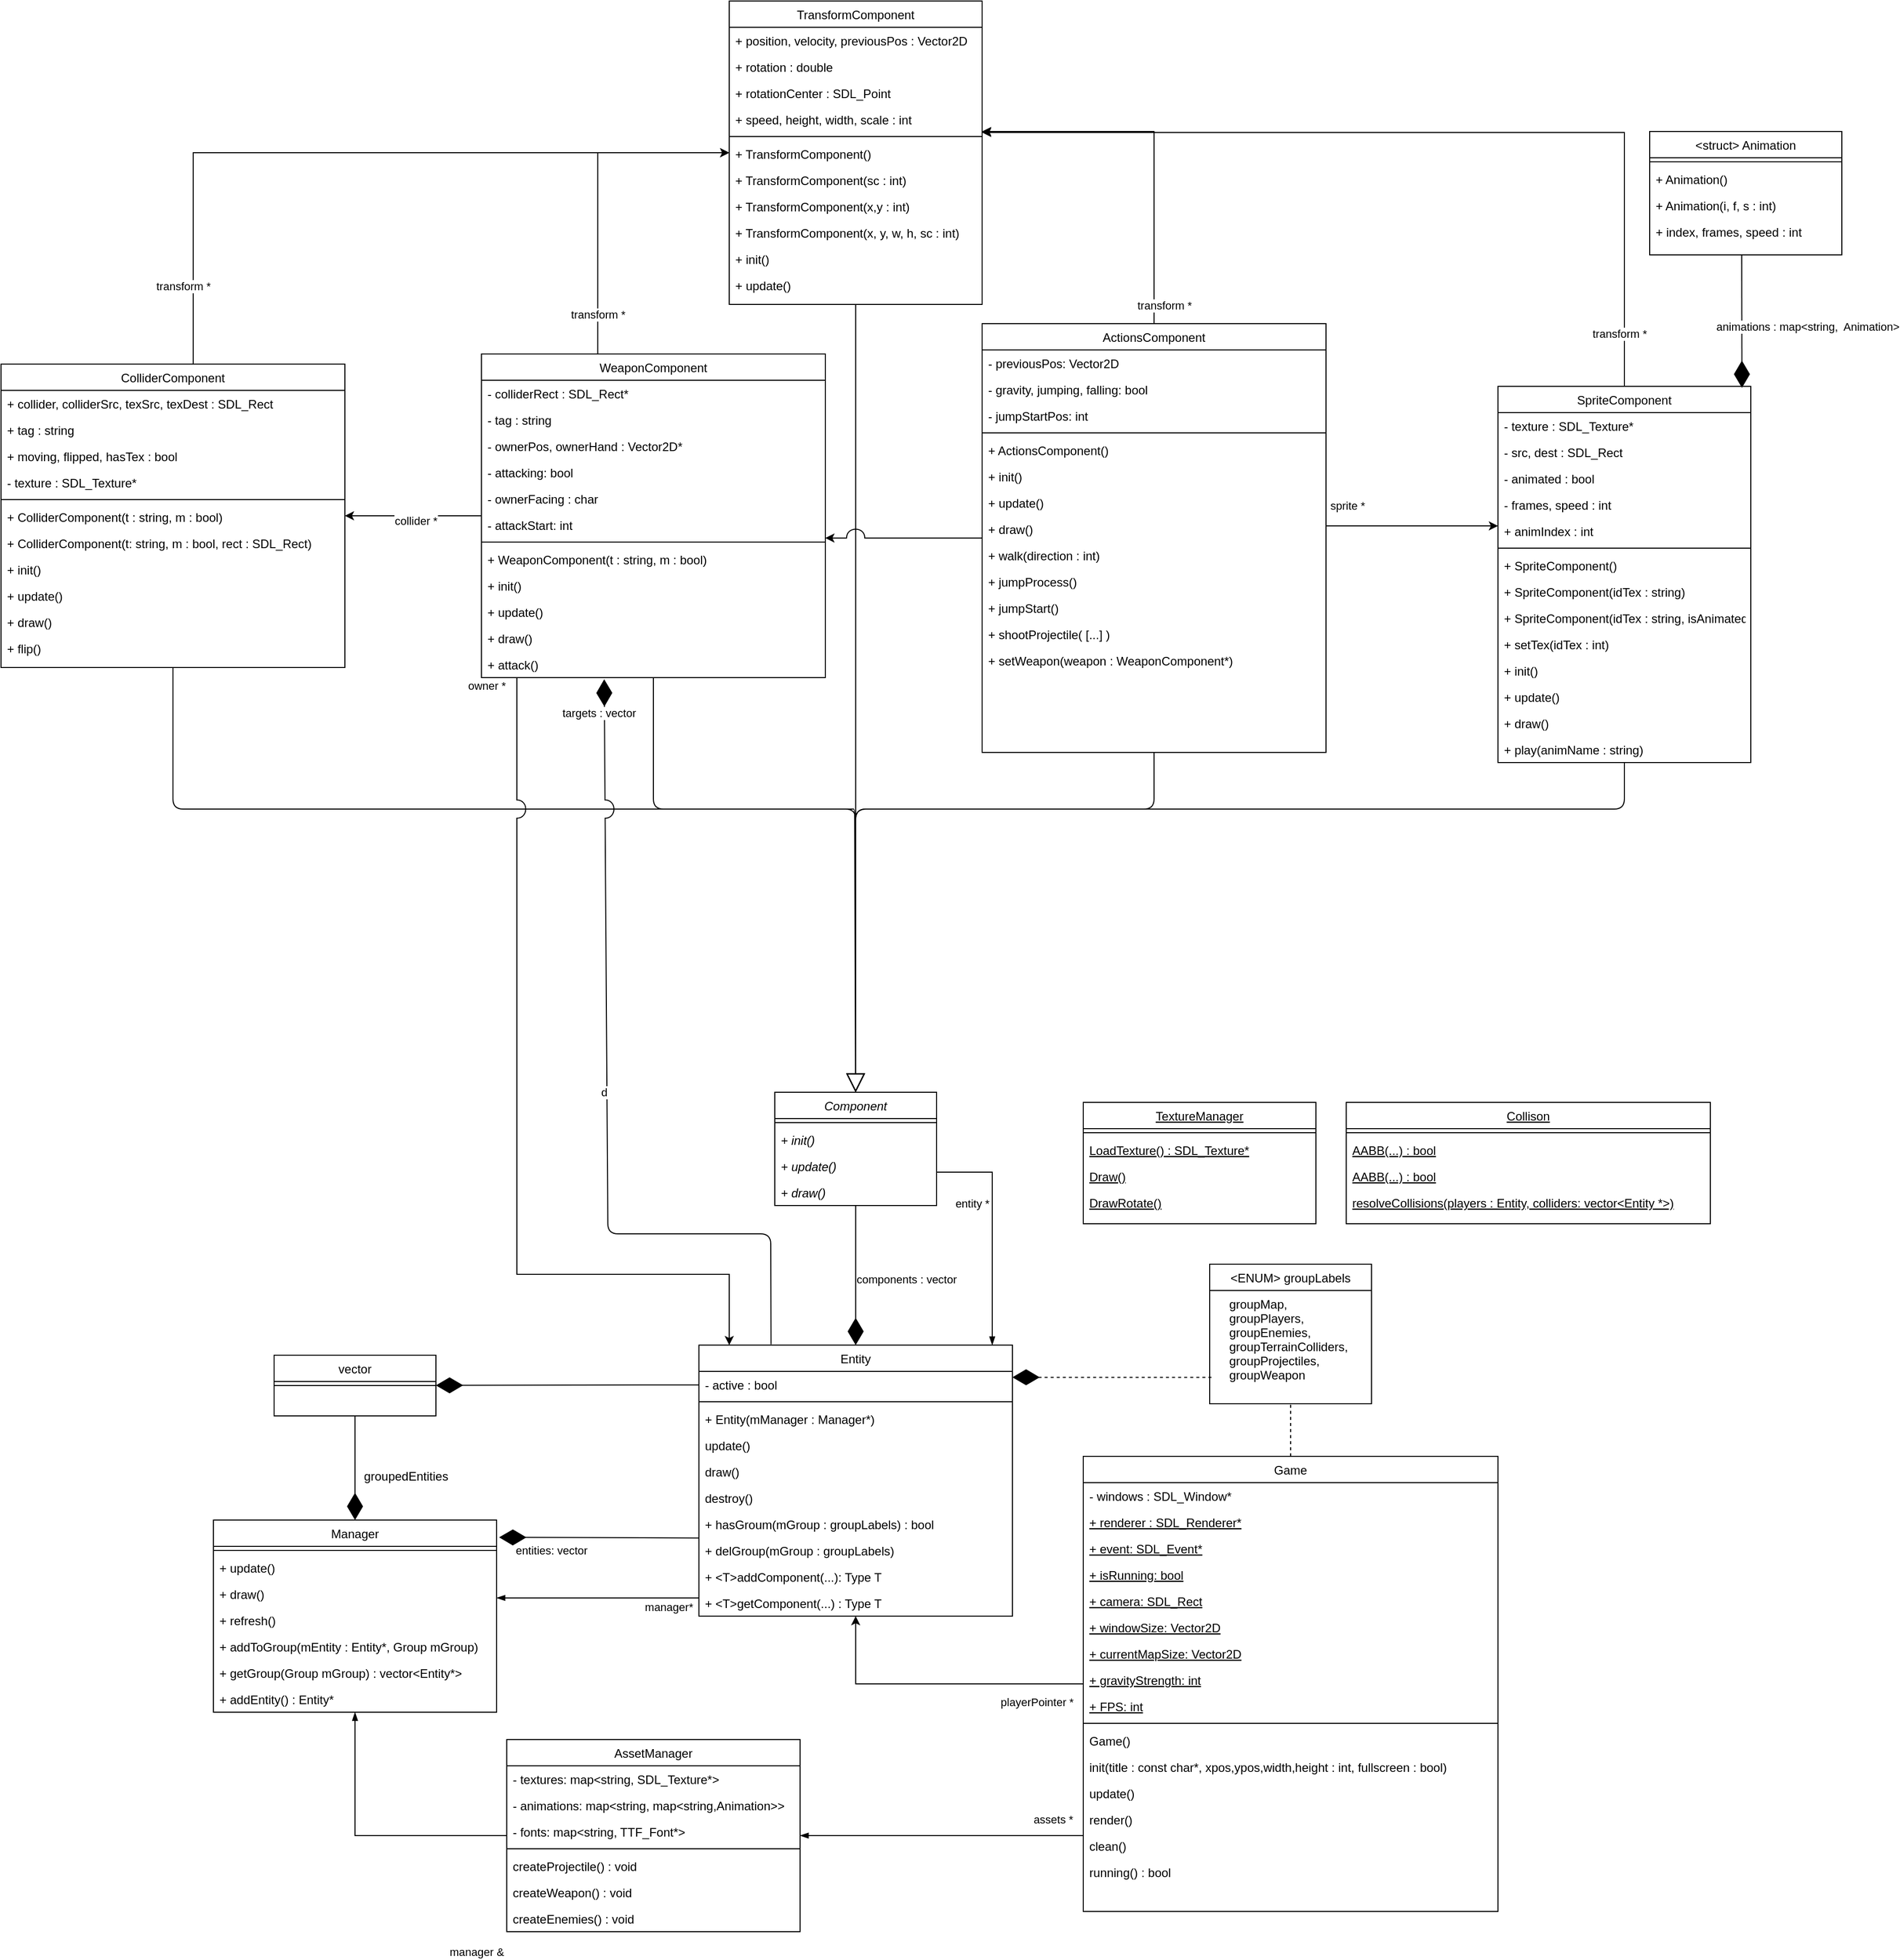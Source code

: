 <mxfile version="14.3.1" type="github">
  <diagram id="C5RBs43oDa-KdzZeNtuy" name="Page-1">
    <mxGraphModel dx="3197" dy="2441" grid="1" gridSize="10" guides="1" tooltips="1" connect="1" arrows="1" fold="1" page="1" pageScale="1" pageWidth="827" pageHeight="1169" math="0" shadow="0">
      <root>
        <mxCell id="WIyWlLk6GJQsqaUBKTNV-0" />
        <mxCell id="WIyWlLk6GJQsqaUBKTNV-1" parent="WIyWlLk6GJQsqaUBKTNV-0" />
        <mxCell id="th5yOO53ETZ3JEMIR0LH-46" style="edgeStyle=orthogonalEdgeStyle;rounded=0;orthogonalLoop=1;jettySize=auto;html=1;endArrow=blockThin;endFill=1;" parent="WIyWlLk6GJQsqaUBKTNV-1" source="th5yOO53ETZ3JEMIR0LH-0" target="th5yOO53ETZ3JEMIR0LH-40" edge="1">
          <mxGeometry relative="1" as="geometry">
            <Array as="points">
              <mxPoint x="790" y="735" />
              <mxPoint x="790" y="735" />
            </Array>
          </mxGeometry>
        </mxCell>
        <mxCell id="th5yOO53ETZ3JEMIR0LH-48" value="assets *" style="edgeLabel;html=1;align=center;verticalAlign=middle;resizable=0;points=[];" parent="th5yOO53ETZ3JEMIR0LH-46" vertex="1" connectable="0">
          <mxGeometry x="-0.193" relative="1" as="geometry">
            <mxPoint x="83" y="-16" as="offset" />
          </mxGeometry>
        </mxCell>
        <mxCell id="th5yOO53ETZ3JEMIR0LH-0" value="Game" style="swimlane;fontStyle=0;align=center;verticalAlign=top;childLayout=stackLayout;horizontal=1;startSize=26;horizontalStack=0;resizeParent=1;resizeLast=0;collapsible=1;marginBottom=0;rounded=0;shadow=0;strokeWidth=1;" parent="WIyWlLk6GJQsqaUBKTNV-1" vertex="1">
          <mxGeometry x="870" y="360" width="410" height="450" as="geometry">
            <mxRectangle x="130" y="380" width="160" height="26" as="alternateBounds" />
          </mxGeometry>
        </mxCell>
        <mxCell id="th5yOO53ETZ3JEMIR0LH-1" value="- windows : SDL_Window*" style="text;align=left;verticalAlign=top;spacingLeft=4;spacingRight=4;overflow=hidden;rotatable=0;points=[[0,0.5],[1,0.5]];portConstraint=eastwest;" parent="th5yOO53ETZ3JEMIR0LH-0" vertex="1">
          <mxGeometry y="26" width="410" height="26" as="geometry" />
        </mxCell>
        <mxCell id="th5yOO53ETZ3JEMIR0LH-2" value="+ renderer : SDL_Renderer*" style="text;align=left;verticalAlign=top;spacingLeft=4;spacingRight=4;overflow=hidden;rotatable=0;points=[[0,0.5],[1,0.5]];portConstraint=eastwest;rounded=0;shadow=0;html=0;fontStyle=4" parent="th5yOO53ETZ3JEMIR0LH-0" vertex="1">
          <mxGeometry y="52" width="410" height="26" as="geometry" />
        </mxCell>
        <mxCell id="th5yOO53ETZ3JEMIR0LH-15" value="+ event: SDL_Event*" style="text;align=left;verticalAlign=top;spacingLeft=4;spacingRight=4;overflow=hidden;rotatable=0;points=[[0,0.5],[1,0.5]];portConstraint=eastwest;rounded=0;shadow=0;html=0;fontStyle=4" parent="th5yOO53ETZ3JEMIR0LH-0" vertex="1">
          <mxGeometry y="78" width="410" height="26" as="geometry" />
        </mxCell>
        <mxCell id="th5yOO53ETZ3JEMIR0LH-17" value="+ isRunning: bool" style="text;align=left;verticalAlign=top;spacingLeft=4;spacingRight=4;overflow=hidden;rotatable=0;points=[[0,0.5],[1,0.5]];portConstraint=eastwest;rounded=0;shadow=0;html=0;fontStyle=4" parent="th5yOO53ETZ3JEMIR0LH-0" vertex="1">
          <mxGeometry y="104" width="410" height="26" as="geometry" />
        </mxCell>
        <mxCell id="th5yOO53ETZ3JEMIR0LH-18" value="+ camera: SDL_Rect" style="text;align=left;verticalAlign=top;spacingLeft=4;spacingRight=4;overflow=hidden;rotatable=0;points=[[0,0.5],[1,0.5]];portConstraint=eastwest;rounded=0;shadow=0;html=0;fontStyle=4" parent="th5yOO53ETZ3JEMIR0LH-0" vertex="1">
          <mxGeometry y="130" width="410" height="26" as="geometry" />
        </mxCell>
        <mxCell id="th5yOO53ETZ3JEMIR0LH-19" value="+ windowSize: Vector2D" style="text;align=left;verticalAlign=top;spacingLeft=4;spacingRight=4;overflow=hidden;rotatable=0;points=[[0,0.5],[1,0.5]];portConstraint=eastwest;rounded=0;shadow=0;html=0;fontStyle=4" parent="th5yOO53ETZ3JEMIR0LH-0" vertex="1">
          <mxGeometry y="156" width="410" height="26" as="geometry" />
        </mxCell>
        <mxCell id="th5yOO53ETZ3JEMIR0LH-20" value="+ currentMapSize: Vector2D" style="text;align=left;verticalAlign=top;spacingLeft=4;spacingRight=4;overflow=hidden;rotatable=0;points=[[0,0.5],[1,0.5]];portConstraint=eastwest;rounded=0;shadow=0;html=0;fontStyle=4" parent="th5yOO53ETZ3JEMIR0LH-0" vertex="1">
          <mxGeometry y="182" width="410" height="26" as="geometry" />
        </mxCell>
        <mxCell id="th5yOO53ETZ3JEMIR0LH-21" value="+ gravityStrength: int" style="text;align=left;verticalAlign=top;spacingLeft=4;spacingRight=4;overflow=hidden;rotatable=0;points=[[0,0.5],[1,0.5]];portConstraint=eastwest;rounded=0;shadow=0;html=0;fontStyle=4" parent="th5yOO53ETZ3JEMIR0LH-0" vertex="1">
          <mxGeometry y="208" width="410" height="26" as="geometry" />
        </mxCell>
        <mxCell id="th5yOO53ETZ3JEMIR0LH-22" value="+ FPS: int" style="text;align=left;verticalAlign=top;spacingLeft=4;spacingRight=4;overflow=hidden;rotatable=0;points=[[0,0.5],[1,0.5]];portConstraint=eastwest;rounded=0;shadow=0;html=0;fontStyle=4" parent="th5yOO53ETZ3JEMIR0LH-0" vertex="1">
          <mxGeometry y="234" width="410" height="26" as="geometry" />
        </mxCell>
        <mxCell id="th5yOO53ETZ3JEMIR0LH-3" value="" style="line;html=1;strokeWidth=1;align=left;verticalAlign=middle;spacingTop=-1;spacingLeft=3;spacingRight=3;rotatable=0;labelPosition=right;points=[];portConstraint=eastwest;" parent="th5yOO53ETZ3JEMIR0LH-0" vertex="1">
          <mxGeometry y="260" width="410" height="8" as="geometry" />
        </mxCell>
        <mxCell id="th5yOO53ETZ3JEMIR0LH-4" value="Game()" style="text;align=left;verticalAlign=top;spacingLeft=4;spacingRight=4;overflow=hidden;rotatable=0;points=[[0,0.5],[1,0.5]];portConstraint=eastwest;fontStyle=0" parent="th5yOO53ETZ3JEMIR0LH-0" vertex="1">
          <mxGeometry y="268" width="410" height="26" as="geometry" />
        </mxCell>
        <mxCell id="th5yOO53ETZ3JEMIR0LH-38" value="init(title : const char*, xpos,ypos,width,height : int, fullscreen : bool)&#xa;" style="text;align=left;verticalAlign=top;spacingLeft=4;spacingRight=4;overflow=hidden;rotatable=0;points=[[0,0.5],[1,0.5]];portConstraint=eastwest;" parent="th5yOO53ETZ3JEMIR0LH-0" vertex="1">
          <mxGeometry y="294" width="410" height="26" as="geometry" />
        </mxCell>
        <mxCell id="th5yOO53ETZ3JEMIR0LH-5" value="update()" style="text;align=left;verticalAlign=top;spacingLeft=4;spacingRight=4;overflow=hidden;rotatable=0;points=[[0,0.5],[1,0.5]];portConstraint=eastwest;" parent="th5yOO53ETZ3JEMIR0LH-0" vertex="1">
          <mxGeometry y="320" width="410" height="26" as="geometry" />
        </mxCell>
        <mxCell id="th5yOO53ETZ3JEMIR0LH-14" value="render()" style="text;align=left;verticalAlign=top;spacingLeft=4;spacingRight=4;overflow=hidden;rotatable=0;points=[[0,0.5],[1,0.5]];portConstraint=eastwest;" parent="th5yOO53ETZ3JEMIR0LH-0" vertex="1">
          <mxGeometry y="346" width="410" height="26" as="geometry" />
        </mxCell>
        <mxCell id="th5yOO53ETZ3JEMIR0LH-12" value="clean()" style="text;align=left;verticalAlign=top;spacingLeft=4;spacingRight=4;overflow=hidden;rotatable=0;points=[[0,0.5],[1,0.5]];portConstraint=eastwest;" parent="th5yOO53ETZ3JEMIR0LH-0" vertex="1">
          <mxGeometry y="372" width="410" height="26" as="geometry" />
        </mxCell>
        <mxCell id="th5yOO53ETZ3JEMIR0LH-13" value="running() : bool" style="text;align=left;verticalAlign=top;spacingLeft=4;spacingRight=4;overflow=hidden;rotatable=0;points=[[0,0.5],[1,0.5]];portConstraint=eastwest;" parent="th5yOO53ETZ3JEMIR0LH-0" vertex="1">
          <mxGeometry y="398" width="410" height="26" as="geometry" />
        </mxCell>
        <mxCell id="th5yOO53ETZ3JEMIR0LH-53" style="edgeStyle=orthogonalEdgeStyle;rounded=0;orthogonalLoop=1;jettySize=auto;html=1;endArrow=blockThin;endFill=1;" parent="WIyWlLk6GJQsqaUBKTNV-1" source="th5yOO53ETZ3JEMIR0LH-24" target="th5yOO53ETZ3JEMIR0LH-50" edge="1">
          <mxGeometry relative="1" as="geometry">
            <Array as="points">
              <mxPoint x="340" y="500" />
              <mxPoint x="340" y="500" />
            </Array>
            <mxPoint x="430" y="490" as="sourcePoint" />
          </mxGeometry>
        </mxCell>
        <mxCell id="th5yOO53ETZ3JEMIR0LH-54" value="manager*" style="edgeLabel;html=1;align=center;verticalAlign=middle;resizable=0;points=[];" parent="th5yOO53ETZ3JEMIR0LH-53" vertex="1" connectable="0">
          <mxGeometry x="0.354" y="-2" relative="1" as="geometry">
            <mxPoint x="105.43" y="10.97" as="offset" />
          </mxGeometry>
        </mxCell>
        <mxCell id="th5yOO53ETZ3JEMIR0LH-24" value="Entity" style="swimlane;fontStyle=0;align=center;verticalAlign=top;childLayout=stackLayout;horizontal=1;startSize=26;horizontalStack=0;resizeParent=1;resizeLast=0;collapsible=1;marginBottom=0;rounded=0;shadow=0;strokeWidth=1;" parent="WIyWlLk6GJQsqaUBKTNV-1" vertex="1">
          <mxGeometry x="490" y="250" width="310" height="268" as="geometry">
            <mxRectangle x="130" y="380" width="160" height="26" as="alternateBounds" />
          </mxGeometry>
        </mxCell>
        <mxCell id="th5yOO53ETZ3JEMIR0LH-55" value="- active : bool" style="text;align=left;verticalAlign=top;spacingLeft=4;spacingRight=4;overflow=hidden;rotatable=0;points=[[0,0.5],[1,0.5]];portConstraint=eastwest;" parent="th5yOO53ETZ3JEMIR0LH-24" vertex="1">
          <mxGeometry y="26" width="310" height="26" as="geometry" />
        </mxCell>
        <mxCell id="th5yOO53ETZ3JEMIR0LH-27" value="" style="line;html=1;strokeWidth=1;align=left;verticalAlign=middle;spacingTop=-1;spacingLeft=3;spacingRight=3;rotatable=0;labelPosition=right;points=[];portConstraint=eastwest;" parent="th5yOO53ETZ3JEMIR0LH-24" vertex="1">
          <mxGeometry y="52" width="310" height="8" as="geometry" />
        </mxCell>
        <mxCell id="th5yOO53ETZ3JEMIR0LH-68" value="+ Entity(mManager : Manager*)" style="text;align=left;verticalAlign=top;spacingLeft=4;spacingRight=4;overflow=hidden;rotatable=0;points=[[0,0.5],[1,0.5]];portConstraint=eastwest;fontStyle=0" parent="th5yOO53ETZ3JEMIR0LH-24" vertex="1">
          <mxGeometry y="60" width="310" height="26" as="geometry" />
        </mxCell>
        <mxCell id="th5yOO53ETZ3JEMIR0LH-70" value="update()" style="text;align=left;verticalAlign=top;spacingLeft=4;spacingRight=4;overflow=hidden;rotatable=0;points=[[0,0.5],[1,0.5]];portConstraint=eastwest;" parent="th5yOO53ETZ3JEMIR0LH-24" vertex="1">
          <mxGeometry y="86" width="310" height="26" as="geometry" />
        </mxCell>
        <mxCell id="th5yOO53ETZ3JEMIR0LH-71" value="draw()" style="text;align=left;verticalAlign=top;spacingLeft=4;spacingRight=4;overflow=hidden;rotatable=0;points=[[0,0.5],[1,0.5]];portConstraint=eastwest;" parent="th5yOO53ETZ3JEMIR0LH-24" vertex="1">
          <mxGeometry y="112" width="310" height="26" as="geometry" />
        </mxCell>
        <mxCell id="th5yOO53ETZ3JEMIR0LH-72" value="destroy()" style="text;align=left;verticalAlign=top;spacingLeft=4;spacingRight=4;overflow=hidden;rotatable=0;points=[[0,0.5],[1,0.5]];portConstraint=eastwest;" parent="th5yOO53ETZ3JEMIR0LH-24" vertex="1">
          <mxGeometry y="138" width="310" height="26" as="geometry" />
        </mxCell>
        <mxCell id="th5yOO53ETZ3JEMIR0LH-74" value="+ hasGroum(mGroup : groupLabels) : bool&#xa;" style="text;align=left;verticalAlign=top;spacingLeft=4;spacingRight=4;overflow=hidden;rotatable=0;points=[[0,0.5],[1,0.5]];portConstraint=eastwest;" parent="th5yOO53ETZ3JEMIR0LH-24" vertex="1">
          <mxGeometry y="164" width="310" height="26" as="geometry" />
        </mxCell>
        <mxCell id="th5yOO53ETZ3JEMIR0LH-73" value="+ delGroup(mGroup : groupLabels)&#xa;" style="text;align=left;verticalAlign=top;spacingLeft=4;spacingRight=4;overflow=hidden;rotatable=0;points=[[0,0.5],[1,0.5]];portConstraint=eastwest;" parent="th5yOO53ETZ3JEMIR0LH-24" vertex="1">
          <mxGeometry y="190" width="310" height="26" as="geometry" />
        </mxCell>
        <mxCell id="th5yOO53ETZ3JEMIR0LH-75" value="+ &lt;T&gt;addComponent(...): Type T&#xa;" style="text;align=left;verticalAlign=top;spacingLeft=4;spacingRight=4;overflow=hidden;rotatable=0;points=[[0,0.5],[1,0.5]];portConstraint=eastwest;" parent="th5yOO53ETZ3JEMIR0LH-24" vertex="1">
          <mxGeometry y="216" width="310" height="26" as="geometry" />
        </mxCell>
        <mxCell id="th5yOO53ETZ3JEMIR0LH-76" value="+ &lt;T&gt;getComponent(...) : Type T&#xa;" style="text;align=left;verticalAlign=top;spacingLeft=4;spacingRight=4;overflow=hidden;rotatable=0;points=[[0,0.5],[1,0.5]];portConstraint=eastwest;" parent="th5yOO53ETZ3JEMIR0LH-24" vertex="1">
          <mxGeometry y="242" width="310" height="26" as="geometry" />
        </mxCell>
        <mxCell id="th5yOO53ETZ3JEMIR0LH-30" style="edgeStyle=orthogonalEdgeStyle;rounded=0;orthogonalLoop=1;jettySize=auto;html=1;" parent="WIyWlLk6GJQsqaUBKTNV-1" source="th5yOO53ETZ3JEMIR0LH-0" target="th5yOO53ETZ3JEMIR0LH-24" edge="1">
          <mxGeometry relative="1" as="geometry">
            <mxPoint x="620" y="500" as="targetPoint" />
            <Array as="points">
              <mxPoint x="645" y="585" />
            </Array>
          </mxGeometry>
        </mxCell>
        <mxCell id="th5yOO53ETZ3JEMIR0LH-31" value="playerPointer *" style="edgeLabel;html=1;align=center;verticalAlign=middle;resizable=0;points=[];" parent="th5yOO53ETZ3JEMIR0LH-30" vertex="1" connectable="0">
          <mxGeometry x="-0.319" y="5" relative="1" as="geometry">
            <mxPoint x="52.94" y="12.94" as="offset" />
          </mxGeometry>
        </mxCell>
        <mxCell id="th5yOO53ETZ3JEMIR0LH-32" value="&lt;ENUM&gt; groupLabels" style="swimlane;fontStyle=0;align=center;verticalAlign=top;childLayout=stackLayout;horizontal=1;startSize=26;horizontalStack=0;resizeParent=1;resizeLast=0;collapsible=1;marginBottom=0;rounded=0;shadow=0;strokeWidth=1;" parent="WIyWlLk6GJQsqaUBKTNV-1" vertex="1">
          <mxGeometry x="995" y="170" width="160" height="138" as="geometry">
            <mxRectangle x="130" y="380" width="160" height="26" as="alternateBounds" />
          </mxGeometry>
        </mxCell>
        <mxCell id="th5yOO53ETZ3JEMIR0LH-36" value="    groupMap,&#xa;    groupPlayers,&#xa;    groupEnemies,&#xa;    groupTerrainColliders,&#xa;    groupProjectiles,&#xa;    groupWeapon" style="text;strokeColor=none;fillColor=none;align=left;verticalAlign=top;spacingLeft=4;spacingRight=4;overflow=hidden;rotatable=0;points=[[0,0.5],[1,0.5]];portConstraint=eastwest;" parent="th5yOO53ETZ3JEMIR0LH-32" vertex="1">
          <mxGeometry y="26" width="160" height="94" as="geometry" />
        </mxCell>
        <mxCell id="th5yOO53ETZ3JEMIR0LH-39" value="" style="html=1;verticalAlign=bottom;endArrow=none;dashed=1;endSize=8;endFill=0;" parent="WIyWlLk6GJQsqaUBKTNV-1" source="th5yOO53ETZ3JEMIR0LH-0" target="th5yOO53ETZ3JEMIR0LH-32" edge="1">
          <mxGeometry relative="1" as="geometry">
            <mxPoint x="810" y="330" as="sourcePoint" />
            <mxPoint x="730" y="330" as="targetPoint" />
          </mxGeometry>
        </mxCell>
        <mxCell id="th5yOO53ETZ3JEMIR0LH-40" value="AssetManager" style="swimlane;fontStyle=0;align=center;verticalAlign=top;childLayout=stackLayout;horizontal=1;startSize=26;horizontalStack=0;resizeParent=1;resizeLast=0;collapsible=1;marginBottom=0;rounded=0;shadow=0;strokeWidth=1;" parent="WIyWlLk6GJQsqaUBKTNV-1" vertex="1">
          <mxGeometry x="300" y="640" width="290" height="190" as="geometry">
            <mxRectangle x="130" y="380" width="160" height="26" as="alternateBounds" />
          </mxGeometry>
        </mxCell>
        <mxCell id="th5yOO53ETZ3JEMIR0LH-99" value="- textures: map&lt;string, SDL_Texture*&gt;" style="text;align=left;verticalAlign=top;spacingLeft=4;spacingRight=4;overflow=hidden;rotatable=0;points=[[0,0.5],[1,0.5]];portConstraint=eastwest;" parent="th5yOO53ETZ3JEMIR0LH-40" vertex="1">
          <mxGeometry y="26" width="290" height="26" as="geometry" />
        </mxCell>
        <mxCell id="th5yOO53ETZ3JEMIR0LH-100" value="- animations: map&lt;string, map&lt;string,Animation&gt;&gt;" style="text;align=left;verticalAlign=top;spacingLeft=4;spacingRight=4;overflow=hidden;rotatable=0;points=[[0,0.5],[1,0.5]];portConstraint=eastwest;" parent="th5yOO53ETZ3JEMIR0LH-40" vertex="1">
          <mxGeometry y="52" width="290" height="26" as="geometry" />
        </mxCell>
        <mxCell id="th5yOO53ETZ3JEMIR0LH-101" value="- fonts: map&lt;string, TTF_Font*&gt;" style="text;align=left;verticalAlign=top;spacingLeft=4;spacingRight=4;overflow=hidden;rotatable=0;points=[[0,0.5],[1,0.5]];portConstraint=eastwest;" parent="th5yOO53ETZ3JEMIR0LH-40" vertex="1">
          <mxGeometry y="78" width="290" height="26" as="geometry" />
        </mxCell>
        <mxCell id="th5yOO53ETZ3JEMIR0LH-43" value="" style="line;html=1;strokeWidth=1;align=left;verticalAlign=middle;spacingTop=-1;spacingLeft=3;spacingRight=3;rotatable=0;labelPosition=right;points=[];portConstraint=eastwest;" parent="th5yOO53ETZ3JEMIR0LH-40" vertex="1">
          <mxGeometry y="104" width="290" height="8" as="geometry" />
        </mxCell>
        <mxCell id="th5yOO53ETZ3JEMIR0LH-96" value="createProjectile() : void" style="text;align=left;verticalAlign=top;spacingLeft=4;spacingRight=4;overflow=hidden;rotatable=0;points=[[0,0.5],[1,0.5]];portConstraint=eastwest;" parent="th5yOO53ETZ3JEMIR0LH-40" vertex="1">
          <mxGeometry y="112" width="290" height="26" as="geometry" />
        </mxCell>
        <mxCell id="th5yOO53ETZ3JEMIR0LH-97" value="createWeapon() : void" style="text;align=left;verticalAlign=top;spacingLeft=4;spacingRight=4;overflow=hidden;rotatable=0;points=[[0,0.5],[1,0.5]];portConstraint=eastwest;" parent="th5yOO53ETZ3JEMIR0LH-40" vertex="1">
          <mxGeometry y="138" width="290" height="26" as="geometry" />
        </mxCell>
        <mxCell id="th5yOO53ETZ3JEMIR0LH-98" value="createEnemies() : void" style="text;align=left;verticalAlign=top;spacingLeft=4;spacingRight=4;overflow=hidden;rotatable=0;points=[[0,0.5],[1,0.5]];portConstraint=eastwest;" parent="th5yOO53ETZ3JEMIR0LH-40" vertex="1">
          <mxGeometry y="164" width="290" height="26" as="geometry" />
        </mxCell>
        <mxCell id="th5yOO53ETZ3JEMIR0LH-50" value="Manager" style="swimlane;fontStyle=0;align=center;verticalAlign=top;childLayout=stackLayout;horizontal=1;startSize=26;horizontalStack=0;resizeParent=1;resizeLast=0;collapsible=1;marginBottom=0;rounded=0;shadow=0;strokeWidth=1;" parent="WIyWlLk6GJQsqaUBKTNV-1" vertex="1">
          <mxGeometry x="10" y="423" width="280" height="190" as="geometry">
            <mxRectangle x="130" y="380" width="160" height="26" as="alternateBounds" />
          </mxGeometry>
        </mxCell>
        <mxCell id="th5yOO53ETZ3JEMIR0LH-52" value="" style="line;html=1;strokeWidth=1;align=left;verticalAlign=middle;spacingTop=-1;spacingLeft=3;spacingRight=3;rotatable=0;labelPosition=right;points=[];portConstraint=eastwest;" parent="th5yOO53ETZ3JEMIR0LH-50" vertex="1">
          <mxGeometry y="26" width="280" height="8" as="geometry" />
        </mxCell>
        <mxCell id="th5yOO53ETZ3JEMIR0LH-87" value="+ update()" style="text;align=left;verticalAlign=top;spacingLeft=4;spacingRight=4;overflow=hidden;rotatable=0;points=[[0,0.5],[1,0.5]];portConstraint=eastwest;fontStyle=0" parent="th5yOO53ETZ3JEMIR0LH-50" vertex="1">
          <mxGeometry y="34" width="280" height="26" as="geometry" />
        </mxCell>
        <mxCell id="th5yOO53ETZ3JEMIR0LH-88" value="+ draw()" style="text;align=left;verticalAlign=top;spacingLeft=4;spacingRight=4;overflow=hidden;rotatable=0;points=[[0,0.5],[1,0.5]];portConstraint=eastwest;fontStyle=0" parent="th5yOO53ETZ3JEMIR0LH-50" vertex="1">
          <mxGeometry y="60" width="280" height="26" as="geometry" />
        </mxCell>
        <mxCell id="th5yOO53ETZ3JEMIR0LH-89" value="+ refresh()" style="text;align=left;verticalAlign=top;spacingLeft=4;spacingRight=4;overflow=hidden;rotatable=0;points=[[0,0.5],[1,0.5]];portConstraint=eastwest;fontStyle=0" parent="th5yOO53ETZ3JEMIR0LH-50" vertex="1">
          <mxGeometry y="86" width="280" height="26" as="geometry" />
        </mxCell>
        <mxCell id="th5yOO53ETZ3JEMIR0LH-90" value="+ addToGroup(mEntity : Entity*, Group mGroup)" style="text;align=left;verticalAlign=top;spacingLeft=4;spacingRight=4;overflow=hidden;rotatable=0;points=[[0,0.5],[1,0.5]];portConstraint=eastwest;fontStyle=0" parent="th5yOO53ETZ3JEMIR0LH-50" vertex="1">
          <mxGeometry y="112" width="280" height="26" as="geometry" />
        </mxCell>
        <mxCell id="th5yOO53ETZ3JEMIR0LH-91" value="+ getGroup(Group mGroup) : vector&lt;Entity*&gt;" style="text;align=left;verticalAlign=top;spacingLeft=4;spacingRight=4;overflow=hidden;rotatable=0;points=[[0,0.5],[1,0.5]];portConstraint=eastwest;fontStyle=0" parent="th5yOO53ETZ3JEMIR0LH-50" vertex="1">
          <mxGeometry y="138" width="280" height="26" as="geometry" />
        </mxCell>
        <mxCell id="th5yOO53ETZ3JEMIR0LH-92" value="+ addEntity() : Entity*" style="text;align=left;verticalAlign=top;spacingLeft=4;spacingRight=4;overflow=hidden;rotatable=0;points=[[0,0.5],[1,0.5]];portConstraint=eastwest;fontStyle=0" parent="th5yOO53ETZ3JEMIR0LH-50" vertex="1">
          <mxGeometry y="164" width="280" height="26" as="geometry" />
        </mxCell>
        <mxCell id="th5yOO53ETZ3JEMIR0LH-63" style="edgeStyle=orthogonalEdgeStyle;rounded=0;orthogonalLoop=1;jettySize=auto;html=1;endArrow=blockThin;endFill=1;" parent="WIyWlLk6GJQsqaUBKTNV-1" source="th5yOO53ETZ3JEMIR0LH-56" target="th5yOO53ETZ3JEMIR0LH-24" edge="1">
          <mxGeometry relative="1" as="geometry">
            <mxPoint x="820" y="50" as="sourcePoint" />
            <Array as="points">
              <mxPoint x="780" y="79" />
            </Array>
          </mxGeometry>
        </mxCell>
        <mxCell id="th5yOO53ETZ3JEMIR0LH-64" value="entity *" style="edgeLabel;html=1;align=center;verticalAlign=middle;resizable=0;points=[];" parent="th5yOO53ETZ3JEMIR0LH-63" vertex="1" connectable="0">
          <mxGeometry x="-0.684" y="1" relative="1" as="geometry">
            <mxPoint x="-1" y="32" as="offset" />
          </mxGeometry>
        </mxCell>
        <mxCell id="th5yOO53ETZ3JEMIR0LH-56" value="Component" style="swimlane;fontStyle=2;align=center;verticalAlign=top;childLayout=stackLayout;horizontal=1;startSize=26;horizontalStack=0;resizeParent=1;resizeLast=0;collapsible=1;marginBottom=0;rounded=0;shadow=0;strokeWidth=1;" parent="WIyWlLk6GJQsqaUBKTNV-1" vertex="1">
          <mxGeometry x="565" width="160" height="112" as="geometry">
            <mxRectangle x="130" y="380" width="160" height="26" as="alternateBounds" />
          </mxGeometry>
        </mxCell>
        <mxCell id="th5yOO53ETZ3JEMIR0LH-58" value="" style="line;html=1;strokeWidth=1;align=left;verticalAlign=middle;spacingTop=-1;spacingLeft=3;spacingRight=3;rotatable=0;labelPosition=right;points=[];portConstraint=eastwest;" parent="th5yOO53ETZ3JEMIR0LH-56" vertex="1">
          <mxGeometry y="26" width="160" height="8" as="geometry" />
        </mxCell>
        <mxCell id="th5yOO53ETZ3JEMIR0LH-65" value="+ init()" style="text;align=left;verticalAlign=top;spacingLeft=4;spacingRight=4;overflow=hidden;rotatable=0;points=[[0,0.5],[1,0.5]];portConstraint=eastwest;fontStyle=2" parent="th5yOO53ETZ3JEMIR0LH-56" vertex="1">
          <mxGeometry y="34" width="160" height="26" as="geometry" />
        </mxCell>
        <mxCell id="th5yOO53ETZ3JEMIR0LH-67" value="+ update()" style="text;align=left;verticalAlign=top;spacingLeft=4;spacingRight=4;overflow=hidden;rotatable=0;points=[[0,0.5],[1,0.5]];portConstraint=eastwest;fontStyle=2" parent="th5yOO53ETZ3JEMIR0LH-56" vertex="1">
          <mxGeometry y="60" width="160" height="26" as="geometry" />
        </mxCell>
        <mxCell id="th5yOO53ETZ3JEMIR0LH-66" value="+ draw()" style="text;align=left;verticalAlign=top;spacingLeft=4;spacingRight=4;overflow=hidden;rotatable=0;points=[[0,0.5],[1,0.5]];portConstraint=eastwest;fontStyle=2" parent="th5yOO53ETZ3JEMIR0LH-56" vertex="1">
          <mxGeometry y="86" width="160" height="26" as="geometry" />
        </mxCell>
        <mxCell id="th5yOO53ETZ3JEMIR0LH-61" value="" style="endArrow=diamondThin;endFill=1;endSize=24;html=1;" parent="WIyWlLk6GJQsqaUBKTNV-1" source="th5yOO53ETZ3JEMIR0LH-56" target="th5yOO53ETZ3JEMIR0LH-24" edge="1">
          <mxGeometry width="160" relative="1" as="geometry">
            <mxPoint x="370" y="230" as="sourcePoint" />
            <mxPoint x="530" y="230" as="targetPoint" />
          </mxGeometry>
        </mxCell>
        <mxCell id="th5yOO53ETZ3JEMIR0LH-62" value="components : vector " style="edgeLabel;html=1;align=center;verticalAlign=middle;resizable=0;points=[];" parent="th5yOO53ETZ3JEMIR0LH-61" vertex="1" connectable="0">
          <mxGeometry x="-0.412" y="4" relative="1" as="geometry">
            <mxPoint x="46" y="32" as="offset" />
          </mxGeometry>
        </mxCell>
        <mxCell id="th5yOO53ETZ3JEMIR0LH-77" value="" style="endArrow=diamondThin;endFill=1;endSize=24;html=1;entryX=1.009;entryY=0.09;entryDx=0;entryDy=0;entryPerimeter=0;exitX=-0.001;exitY=0.027;exitDx=0;exitDy=0;exitPerimeter=0;" parent="WIyWlLk6GJQsqaUBKTNV-1" source="th5yOO53ETZ3JEMIR0LH-73" target="th5yOO53ETZ3JEMIR0LH-50" edge="1">
          <mxGeometry width="160" relative="1" as="geometry">
            <mxPoint x="490" y="506.206" as="sourcePoint" />
            <mxPoint x="290" y="342" as="targetPoint" />
            <Array as="points" />
          </mxGeometry>
        </mxCell>
        <mxCell id="th5yOO53ETZ3JEMIR0LH-78" value="entities: vector " style="edgeLabel;html=1;align=center;verticalAlign=middle;resizable=0;points=[];" parent="th5yOO53ETZ3JEMIR0LH-77" vertex="1" connectable="0">
          <mxGeometry x="-0.412" y="4" relative="1" as="geometry">
            <mxPoint x="-88.31" y="8.48" as="offset" />
          </mxGeometry>
        </mxCell>
        <mxCell id="th5yOO53ETZ3JEMIR0LH-80" value="vector" style="swimlane;fontStyle=0;align=center;verticalAlign=top;childLayout=stackLayout;horizontal=1;startSize=26;horizontalStack=0;resizeParent=1;resizeLast=0;collapsible=1;marginBottom=0;rounded=0;shadow=0;strokeWidth=1;" parent="WIyWlLk6GJQsqaUBKTNV-1" vertex="1">
          <mxGeometry x="70" y="260" width="160" height="60" as="geometry">
            <mxRectangle x="130" y="380" width="160" height="26" as="alternateBounds" />
          </mxGeometry>
        </mxCell>
        <mxCell id="th5yOO53ETZ3JEMIR0LH-81" value="" style="line;html=1;strokeWidth=1;align=left;verticalAlign=middle;spacingTop=-1;spacingLeft=3;spacingRight=3;rotatable=0;labelPosition=right;points=[];portConstraint=eastwest;" parent="th5yOO53ETZ3JEMIR0LH-80" vertex="1">
          <mxGeometry y="26" width="160" height="8" as="geometry" />
        </mxCell>
        <mxCell id="th5yOO53ETZ3JEMIR0LH-82" value="" style="endArrow=diamondThin;endFill=1;endSize=24;html=1;" parent="WIyWlLk6GJQsqaUBKTNV-1" source="th5yOO53ETZ3JEMIR0LH-80" target="th5yOO53ETZ3JEMIR0LH-50" edge="1">
          <mxGeometry width="160" relative="1" as="geometry">
            <mxPoint x="500" y="577.438" as="sourcePoint" />
            <mxPoint x="210" y="561" as="targetPoint" />
          </mxGeometry>
        </mxCell>
        <mxCell id="th5yOO53ETZ3JEMIR0LH-84" value="" style="endArrow=diamondThin;endFill=1;endSize=24;html=1;" parent="WIyWlLk6GJQsqaUBKTNV-1" source="th5yOO53ETZ3JEMIR0LH-55" target="th5yOO53ETZ3JEMIR0LH-80" edge="1">
          <mxGeometry width="160" relative="1" as="geometry">
            <mxPoint x="540" y="250" as="sourcePoint" />
            <mxPoint x="300" y="150" as="targetPoint" />
          </mxGeometry>
        </mxCell>
        <mxCell id="th5yOO53ETZ3JEMIR0LH-86" value="" style="endArrow=diamondThin;endFill=1;endSize=24;html=1;dashed=1;entryX=1;entryY=0.224;entryDx=0;entryDy=0;entryPerimeter=0;exitX=0.011;exitY=0.914;exitDx=0;exitDy=0;exitPerimeter=0;" parent="WIyWlLk6GJQsqaUBKTNV-1" source="th5yOO53ETZ3JEMIR0LH-36" target="th5yOO53ETZ3JEMIR0LH-55" edge="1">
          <mxGeometry width="160" relative="1" as="geometry">
            <mxPoint x="1000" y="282" as="sourcePoint" />
            <mxPoint x="1060" y="280" as="targetPoint" />
            <Array as="points" />
          </mxGeometry>
        </mxCell>
        <mxCell id="th5yOO53ETZ3JEMIR0LH-94" style="edgeStyle=orthogonalEdgeStyle;rounded=0;orthogonalLoop=1;jettySize=auto;html=1;endArrow=blockThin;endFill=1;" parent="WIyWlLk6GJQsqaUBKTNV-1" source="th5yOO53ETZ3JEMIR0LH-40" target="th5yOO53ETZ3JEMIR0LH-50" edge="1">
          <mxGeometry relative="1" as="geometry">
            <mxPoint x="450" y="825.999" as="sourcePoint" />
            <mxPoint x="240" y="799.999" as="targetPoint" />
          </mxGeometry>
        </mxCell>
        <mxCell id="th5yOO53ETZ3JEMIR0LH-95" value="manager &amp;amp;" style="edgeLabel;html=1;align=center;verticalAlign=middle;resizable=0;points=[];" parent="th5yOO53ETZ3JEMIR0LH-94" vertex="1" connectable="0">
          <mxGeometry x="0.354" y="-2" relative="1" as="geometry">
            <mxPoint x="118" y="148.82" as="offset" />
          </mxGeometry>
        </mxCell>
        <mxCell id="th5yOO53ETZ3JEMIR0LH-102" value="Collison" style="swimlane;fontStyle=4;align=center;verticalAlign=top;childLayout=stackLayout;horizontal=1;startSize=26;horizontalStack=0;resizeParent=1;resizeLast=0;collapsible=1;marginBottom=0;rounded=0;shadow=0;strokeWidth=1;" parent="WIyWlLk6GJQsqaUBKTNV-1" vertex="1">
          <mxGeometry x="1130" y="10" width="360" height="120" as="geometry">
            <mxRectangle x="130" y="380" width="160" height="26" as="alternateBounds" />
          </mxGeometry>
        </mxCell>
        <mxCell id="th5yOO53ETZ3JEMIR0LH-104" value="" style="line;html=1;strokeWidth=1;align=left;verticalAlign=middle;spacingTop=-1;spacingLeft=3;spacingRight=3;rotatable=0;labelPosition=right;points=[];portConstraint=eastwest;" parent="th5yOO53ETZ3JEMIR0LH-102" vertex="1">
          <mxGeometry y="26" width="360" height="8" as="geometry" />
        </mxCell>
        <mxCell id="th5yOO53ETZ3JEMIR0LH-106" value="AABB(...) : bool" style="text;align=left;verticalAlign=top;spacingLeft=4;spacingRight=4;overflow=hidden;rotatable=0;points=[[0,0.5],[1,0.5]];portConstraint=eastwest;fontStyle=4" parent="th5yOO53ETZ3JEMIR0LH-102" vertex="1">
          <mxGeometry y="34" width="360" height="26" as="geometry" />
        </mxCell>
        <mxCell id="th5yOO53ETZ3JEMIR0LH-113" value="AABB(...) : bool" style="text;align=left;verticalAlign=top;spacingLeft=4;spacingRight=4;overflow=hidden;rotatable=0;points=[[0,0.5],[1,0.5]];portConstraint=eastwest;fontStyle=4" parent="th5yOO53ETZ3JEMIR0LH-102" vertex="1">
          <mxGeometry y="60" width="360" height="26" as="geometry" />
        </mxCell>
        <mxCell id="th5yOO53ETZ3JEMIR0LH-114" value="resolveCollisions(players : Entity, colliders: vector&lt;Entity *&gt;)" style="text;align=left;verticalAlign=top;spacingLeft=4;spacingRight=4;overflow=hidden;rotatable=0;points=[[0,0.5],[1,0.5]];portConstraint=eastwest;fontStyle=4" parent="th5yOO53ETZ3JEMIR0LH-102" vertex="1">
          <mxGeometry y="86" width="360" height="26" as="geometry" />
        </mxCell>
        <mxCell id="th5yOO53ETZ3JEMIR0LH-115" value="TextureManager" style="swimlane;fontStyle=4;align=center;verticalAlign=top;childLayout=stackLayout;horizontal=1;startSize=26;horizontalStack=0;resizeParent=1;resizeLast=0;collapsible=1;marginBottom=0;rounded=0;shadow=0;strokeWidth=1;" parent="WIyWlLk6GJQsqaUBKTNV-1" vertex="1">
          <mxGeometry x="870" y="10" width="230" height="120" as="geometry">
            <mxRectangle x="130" y="380" width="160" height="26" as="alternateBounds" />
          </mxGeometry>
        </mxCell>
        <mxCell id="th5yOO53ETZ3JEMIR0LH-116" value="" style="line;html=1;strokeWidth=1;align=left;verticalAlign=middle;spacingTop=-1;spacingLeft=3;spacingRight=3;rotatable=0;labelPosition=right;points=[];portConstraint=eastwest;" parent="th5yOO53ETZ3JEMIR0LH-115" vertex="1">
          <mxGeometry y="26" width="230" height="8" as="geometry" />
        </mxCell>
        <mxCell id="th5yOO53ETZ3JEMIR0LH-117" value="LoadTexture() : SDL_Texture*" style="text;align=left;verticalAlign=top;spacingLeft=4;spacingRight=4;overflow=hidden;rotatable=0;points=[[0,0.5],[1,0.5]];portConstraint=eastwest;fontStyle=4" parent="th5yOO53ETZ3JEMIR0LH-115" vertex="1">
          <mxGeometry y="34" width="230" height="26" as="geometry" />
        </mxCell>
        <mxCell id="th5yOO53ETZ3JEMIR0LH-118" value="Draw()" style="text;align=left;verticalAlign=top;spacingLeft=4;spacingRight=4;overflow=hidden;rotatable=0;points=[[0,0.5],[1,0.5]];portConstraint=eastwest;fontStyle=4" parent="th5yOO53ETZ3JEMIR0LH-115" vertex="1">
          <mxGeometry y="60" width="230" height="26" as="geometry" />
        </mxCell>
        <mxCell id="th5yOO53ETZ3JEMIR0LH-119" value="DrawRotate()" style="text;align=left;verticalAlign=top;spacingLeft=4;spacingRight=4;overflow=hidden;rotatable=0;points=[[0,0.5],[1,0.5]];portConstraint=eastwest;fontStyle=4" parent="th5yOO53ETZ3JEMIR0LH-115" vertex="1">
          <mxGeometry y="86" width="230" height="26" as="geometry" />
        </mxCell>
        <mxCell id="p8qPXEf4PS3Dpe8iqj9y-2" value="groupedEntities " style="text;html=1;align=center;verticalAlign=middle;resizable=0;points=[];autosize=1;" parent="WIyWlLk6GJQsqaUBKTNV-1" vertex="1">
          <mxGeometry x="150" y="370" width="100" height="20" as="geometry" />
        </mxCell>
        <mxCell id="p8qPXEf4PS3Dpe8iqj9y-8" value="TransformComponent" style="swimlane;fontStyle=0;align=center;verticalAlign=top;childLayout=stackLayout;horizontal=1;startSize=26;horizontalStack=0;resizeParent=1;resizeLast=0;collapsible=1;marginBottom=0;rounded=0;shadow=0;strokeWidth=1;" parent="WIyWlLk6GJQsqaUBKTNV-1" vertex="1">
          <mxGeometry x="520" y="-1079" width="250" height="300" as="geometry">
            <mxRectangle x="130" y="380" width="160" height="26" as="alternateBounds" />
          </mxGeometry>
        </mxCell>
        <mxCell id="p8qPXEf4PS3Dpe8iqj9y-9" value="+ position, velocity, previousPos  : Vector2D" style="text;align=left;verticalAlign=top;spacingLeft=4;spacingRight=4;overflow=hidden;rotatable=0;points=[[0,0.5],[1,0.5]];portConstraint=eastwest;" parent="p8qPXEf4PS3Dpe8iqj9y-8" vertex="1">
          <mxGeometry y="26" width="250" height="26" as="geometry" />
        </mxCell>
        <mxCell id="p8qPXEf4PS3Dpe8iqj9y-22" value="+ rotation : double" style="text;align=left;verticalAlign=top;spacingLeft=4;spacingRight=4;overflow=hidden;rotatable=0;points=[[0,0.5],[1,0.5]];portConstraint=eastwest;" parent="p8qPXEf4PS3Dpe8iqj9y-8" vertex="1">
          <mxGeometry y="52" width="250" height="26" as="geometry" />
        </mxCell>
        <mxCell id="p8qPXEf4PS3Dpe8iqj9y-23" value="+ rotationCenter : SDL_Point" style="text;align=left;verticalAlign=top;spacingLeft=4;spacingRight=4;overflow=hidden;rotatable=0;points=[[0,0.5],[1,0.5]];portConstraint=eastwest;" parent="p8qPXEf4PS3Dpe8iqj9y-8" vertex="1">
          <mxGeometry y="78" width="250" height="26" as="geometry" />
        </mxCell>
        <mxCell id="p8qPXEf4PS3Dpe8iqj9y-24" value="+ speed, height, width, scale : int" style="text;align=left;verticalAlign=top;spacingLeft=4;spacingRight=4;overflow=hidden;rotatable=0;points=[[0,0.5],[1,0.5]];portConstraint=eastwest;" parent="p8qPXEf4PS3Dpe8iqj9y-8" vertex="1">
          <mxGeometry y="104" width="250" height="26" as="geometry" />
        </mxCell>
        <mxCell id="p8qPXEf4PS3Dpe8iqj9y-10" value="" style="line;html=1;strokeWidth=1;align=left;verticalAlign=middle;spacingTop=-1;spacingLeft=3;spacingRight=3;rotatable=0;labelPosition=right;points=[];portConstraint=eastwest;" parent="p8qPXEf4PS3Dpe8iqj9y-8" vertex="1">
          <mxGeometry y="130" width="250" height="8" as="geometry" />
        </mxCell>
        <mxCell id="p8qPXEf4PS3Dpe8iqj9y-11" value="+ TransformComponent()" style="text;align=left;verticalAlign=top;spacingLeft=4;spacingRight=4;overflow=hidden;rotatable=0;points=[[0,0.5],[1,0.5]];portConstraint=eastwest;fontStyle=0" parent="p8qPXEf4PS3Dpe8iqj9y-8" vertex="1">
          <mxGeometry y="138" width="250" height="26" as="geometry" />
        </mxCell>
        <mxCell id="p8qPXEf4PS3Dpe8iqj9y-25" value="+ TransformComponent(sc : int)" style="text;align=left;verticalAlign=top;spacingLeft=4;spacingRight=4;overflow=hidden;rotatable=0;points=[[0,0.5],[1,0.5]];portConstraint=eastwest;fontStyle=0" parent="p8qPXEf4PS3Dpe8iqj9y-8" vertex="1">
          <mxGeometry y="164" width="250" height="26" as="geometry" />
        </mxCell>
        <mxCell id="p8qPXEf4PS3Dpe8iqj9y-26" value="+ TransformComponent(x,y : int)" style="text;align=left;verticalAlign=top;spacingLeft=4;spacingRight=4;overflow=hidden;rotatable=0;points=[[0,0.5],[1,0.5]];portConstraint=eastwest;fontStyle=0" parent="p8qPXEf4PS3Dpe8iqj9y-8" vertex="1">
          <mxGeometry y="190" width="250" height="26" as="geometry" />
        </mxCell>
        <mxCell id="p8qPXEf4PS3Dpe8iqj9y-27" value="+ TransformComponent(x, y, w, h, sc : int)" style="text;align=left;verticalAlign=top;spacingLeft=4;spacingRight=4;overflow=hidden;rotatable=0;points=[[0,0.5],[1,0.5]];portConstraint=eastwest;fontStyle=0" parent="p8qPXEf4PS3Dpe8iqj9y-8" vertex="1">
          <mxGeometry y="216" width="250" height="26" as="geometry" />
        </mxCell>
        <mxCell id="p8qPXEf4PS3Dpe8iqj9y-12" value="+ init()" style="text;align=left;verticalAlign=top;spacingLeft=4;spacingRight=4;overflow=hidden;rotatable=0;points=[[0,0.5],[1,0.5]];portConstraint=eastwest;" parent="p8qPXEf4PS3Dpe8iqj9y-8" vertex="1">
          <mxGeometry y="242" width="250" height="26" as="geometry" />
        </mxCell>
        <mxCell id="p8qPXEf4PS3Dpe8iqj9y-13" value="+ update()" style="text;align=left;verticalAlign=top;spacingLeft=4;spacingRight=4;overflow=hidden;rotatable=0;points=[[0,0.5],[1,0.5]];portConstraint=eastwest;" parent="p8qPXEf4PS3Dpe8iqj9y-8" vertex="1">
          <mxGeometry y="268" width="250" height="26" as="geometry" />
        </mxCell>
        <mxCell id="p8qPXEf4PS3Dpe8iqj9y-20" value="" style="endArrow=block;endSize=16;endFill=0;html=1;" parent="WIyWlLk6GJQsqaUBKTNV-1" source="p8qPXEf4PS3Dpe8iqj9y-8" target="th5yOO53ETZ3JEMIR0LH-56" edge="1">
          <mxGeometry x="-0.06" y="43" width="160" relative="1" as="geometry">
            <mxPoint x="570" y="-40" as="sourcePoint" />
            <mxPoint x="730" y="-40" as="targetPoint" />
            <mxPoint y="1" as="offset" />
          </mxGeometry>
        </mxCell>
        <mxCell id="p8qPXEf4PS3Dpe8iqj9y-41" style="edgeStyle=orthogonalEdgeStyle;rounded=0;orthogonalLoop=1;jettySize=auto;html=1;startArrow=none;startFill=0;" parent="WIyWlLk6GJQsqaUBKTNV-1" source="p8qPXEf4PS3Dpe8iqj9y-28" target="p8qPXEf4PS3Dpe8iqj9y-8" edge="1">
          <mxGeometry relative="1" as="geometry">
            <Array as="points">
              <mxPoint x="1405" y="-949" />
            </Array>
          </mxGeometry>
        </mxCell>
        <mxCell id="vB8Np_NBV5jCZkLpVjF9-15" value="transform *" style="edgeLabel;html=1;align=center;verticalAlign=middle;resizable=0;points=[];" vertex="1" connectable="0" parent="p8qPXEf4PS3Dpe8iqj9y-41">
          <mxGeometry x="-0.829" y="3" relative="1" as="geometry">
            <mxPoint x="-2" y="24" as="offset" />
          </mxGeometry>
        </mxCell>
        <mxCell id="p8qPXEf4PS3Dpe8iqj9y-28" value="SpriteComponent" style="swimlane;fontStyle=0;align=center;verticalAlign=top;childLayout=stackLayout;horizontal=1;startSize=26;horizontalStack=0;resizeParent=1;resizeLast=0;collapsible=1;marginBottom=0;rounded=0;shadow=0;strokeWidth=1;" parent="WIyWlLk6GJQsqaUBKTNV-1" vertex="1">
          <mxGeometry x="1280" y="-698" width="250" height="372" as="geometry">
            <mxRectangle x="130" y="380" width="160" height="26" as="alternateBounds" />
          </mxGeometry>
        </mxCell>
        <mxCell id="p8qPXEf4PS3Dpe8iqj9y-29" value="- texture : SDL_Texture*" style="text;align=left;verticalAlign=top;spacingLeft=4;spacingRight=4;overflow=hidden;rotatable=0;points=[[0,0.5],[1,0.5]];portConstraint=eastwest;" parent="p8qPXEf4PS3Dpe8iqj9y-28" vertex="1">
          <mxGeometry y="26" width="250" height="26" as="geometry" />
        </mxCell>
        <mxCell id="p8qPXEf4PS3Dpe8iqj9y-30" value="- src, dest : SDL_Rect" style="text;align=left;verticalAlign=top;spacingLeft=4;spacingRight=4;overflow=hidden;rotatable=0;points=[[0,0.5],[1,0.5]];portConstraint=eastwest;" parent="p8qPXEf4PS3Dpe8iqj9y-28" vertex="1">
          <mxGeometry y="52" width="250" height="26" as="geometry" />
        </mxCell>
        <mxCell id="p8qPXEf4PS3Dpe8iqj9y-31" value="- animated : bool" style="text;align=left;verticalAlign=top;spacingLeft=4;spacingRight=4;overflow=hidden;rotatable=0;points=[[0,0.5],[1,0.5]];portConstraint=eastwest;" parent="p8qPXEf4PS3Dpe8iqj9y-28" vertex="1">
          <mxGeometry y="78" width="250" height="26" as="geometry" />
        </mxCell>
        <mxCell id="p8qPXEf4PS3Dpe8iqj9y-32" value="- frames, speed : int" style="text;align=left;verticalAlign=top;spacingLeft=4;spacingRight=4;overflow=hidden;rotatable=0;points=[[0,0.5],[1,0.5]];portConstraint=eastwest;" parent="p8qPXEf4PS3Dpe8iqj9y-28" vertex="1">
          <mxGeometry y="104" width="250" height="26" as="geometry" />
        </mxCell>
        <mxCell id="p8qPXEf4PS3Dpe8iqj9y-44" value="+ animIndex : int" style="text;align=left;verticalAlign=top;spacingLeft=4;spacingRight=4;overflow=hidden;rotatable=0;points=[[0,0.5],[1,0.5]];portConstraint=eastwest;" parent="p8qPXEf4PS3Dpe8iqj9y-28" vertex="1">
          <mxGeometry y="130" width="250" height="26" as="geometry" />
        </mxCell>
        <mxCell id="p8qPXEf4PS3Dpe8iqj9y-33" value="" style="line;html=1;strokeWidth=1;align=left;verticalAlign=middle;spacingTop=-1;spacingLeft=3;spacingRight=3;rotatable=0;labelPosition=right;points=[];portConstraint=eastwest;" parent="p8qPXEf4PS3Dpe8iqj9y-28" vertex="1">
          <mxGeometry y="156" width="250" height="8" as="geometry" />
        </mxCell>
        <mxCell id="p8qPXEf4PS3Dpe8iqj9y-42" value="+ SpriteComponent()" style="text;align=left;verticalAlign=top;spacingLeft=4;spacingRight=4;overflow=hidden;rotatable=0;points=[[0,0.5],[1,0.5]];portConstraint=eastwest;fontStyle=0" parent="p8qPXEf4PS3Dpe8iqj9y-28" vertex="1">
          <mxGeometry y="164" width="250" height="26" as="geometry" />
        </mxCell>
        <mxCell id="p8qPXEf4PS3Dpe8iqj9y-61" value="+ SpriteComponent(idTex : string)" style="text;align=left;verticalAlign=top;spacingLeft=4;spacingRight=4;overflow=hidden;rotatable=0;points=[[0,0.5],[1,0.5]];portConstraint=eastwest;fontStyle=0" parent="p8qPXEf4PS3Dpe8iqj9y-28" vertex="1">
          <mxGeometry y="190" width="250" height="26" as="geometry" />
        </mxCell>
        <mxCell id="p8qPXEf4PS3Dpe8iqj9y-34" value="+ SpriteComponent(idTex : string, isAnimated : bool)" style="text;align=left;verticalAlign=top;spacingLeft=4;spacingRight=4;overflow=hidden;rotatable=0;points=[[0,0.5],[1,0.5]];portConstraint=eastwest;fontStyle=0" parent="p8qPXEf4PS3Dpe8iqj9y-28" vertex="1">
          <mxGeometry y="216" width="250" height="26" as="geometry" />
        </mxCell>
        <mxCell id="p8qPXEf4PS3Dpe8iqj9y-38" value="+ setTex(idTex : int)" style="text;align=left;verticalAlign=top;spacingLeft=4;spacingRight=4;overflow=hidden;rotatable=0;points=[[0,0.5],[1,0.5]];portConstraint=eastwest;" parent="p8qPXEf4PS3Dpe8iqj9y-28" vertex="1">
          <mxGeometry y="242" width="250" height="26" as="geometry" />
        </mxCell>
        <mxCell id="p8qPXEf4PS3Dpe8iqj9y-62" value="+ init()" style="text;align=left;verticalAlign=top;spacingLeft=4;spacingRight=4;overflow=hidden;rotatable=0;points=[[0,0.5],[1,0.5]];portConstraint=eastwest;" parent="p8qPXEf4PS3Dpe8iqj9y-28" vertex="1">
          <mxGeometry y="268" width="250" height="26" as="geometry" />
        </mxCell>
        <mxCell id="p8qPXEf4PS3Dpe8iqj9y-39" value="+ update()" style="text;align=left;verticalAlign=top;spacingLeft=4;spacingRight=4;overflow=hidden;rotatable=0;points=[[0,0.5],[1,0.5]];portConstraint=eastwest;" parent="p8qPXEf4PS3Dpe8iqj9y-28" vertex="1">
          <mxGeometry y="294" width="250" height="26" as="geometry" />
        </mxCell>
        <mxCell id="p8qPXEf4PS3Dpe8iqj9y-63" value="+ draw()" style="text;align=left;verticalAlign=top;spacingLeft=4;spacingRight=4;overflow=hidden;rotatable=0;points=[[0,0.5],[1,0.5]];portConstraint=eastwest;fontStyle=0" parent="p8qPXEf4PS3Dpe8iqj9y-28" vertex="1">
          <mxGeometry y="320" width="250" height="26" as="geometry" />
        </mxCell>
        <mxCell id="p8qPXEf4PS3Dpe8iqj9y-64" value="+ play(animName : string)" style="text;align=left;verticalAlign=top;spacingLeft=4;spacingRight=4;overflow=hidden;rotatable=0;points=[[0,0.5],[1,0.5]];portConstraint=eastwest;fontStyle=0" parent="p8qPXEf4PS3Dpe8iqj9y-28" vertex="1">
          <mxGeometry y="346" width="250" height="26" as="geometry" />
        </mxCell>
        <mxCell id="p8qPXEf4PS3Dpe8iqj9y-40" value="" style="endArrow=block;endSize=16;endFill=0;html=1;" parent="WIyWlLk6GJQsqaUBKTNV-1" source="p8qPXEf4PS3Dpe8iqj9y-28" target="th5yOO53ETZ3JEMIR0LH-56" edge="1">
          <mxGeometry x="-0.06" y="43" width="160" relative="1" as="geometry">
            <mxPoint x="890" y="-50" as="sourcePoint" />
            <mxPoint x="965.889" y="-10" as="targetPoint" />
            <Array as="points">
              <mxPoint x="1405" y="-280" />
              <mxPoint x="645" y="-280" />
            </Array>
            <mxPoint y="1" as="offset" />
          </mxGeometry>
        </mxCell>
        <mxCell id="p8qPXEf4PS3Dpe8iqj9y-45" value="&lt;struct&gt; Animation" style="swimlane;fontStyle=0;align=center;verticalAlign=top;childLayout=stackLayout;horizontal=1;startSize=26;horizontalStack=0;resizeParent=1;resizeLast=0;collapsible=1;marginBottom=0;rounded=0;shadow=0;strokeWidth=1;" parent="WIyWlLk6GJQsqaUBKTNV-1" vertex="1">
          <mxGeometry x="1430" y="-950" width="190" height="122" as="geometry">
            <mxRectangle x="130" y="380" width="160" height="26" as="alternateBounds" />
          </mxGeometry>
        </mxCell>
        <mxCell id="p8qPXEf4PS3Dpe8iqj9y-51" value="" style="line;html=1;strokeWidth=1;align=left;verticalAlign=middle;spacingTop=-1;spacingLeft=3;spacingRight=3;rotatable=0;labelPosition=right;points=[];portConstraint=eastwest;" parent="p8qPXEf4PS3Dpe8iqj9y-45" vertex="1">
          <mxGeometry y="26" width="190" height="8" as="geometry" />
        </mxCell>
        <mxCell id="p8qPXEf4PS3Dpe8iqj9y-52" value="+ Animation()" style="text;align=left;verticalAlign=top;spacingLeft=4;spacingRight=4;overflow=hidden;rotatable=0;points=[[0,0.5],[1,0.5]];portConstraint=eastwest;fontStyle=0" parent="p8qPXEf4PS3Dpe8iqj9y-45" vertex="1">
          <mxGeometry y="34" width="190" height="26" as="geometry" />
        </mxCell>
        <mxCell id="p8qPXEf4PS3Dpe8iqj9y-55" value="+ Animation(i, f, s : int)" style="text;align=left;verticalAlign=top;spacingLeft=4;spacingRight=4;overflow=hidden;rotatable=0;points=[[0,0.5],[1,0.5]];portConstraint=eastwest;fontStyle=0" parent="p8qPXEf4PS3Dpe8iqj9y-45" vertex="1">
          <mxGeometry y="60" width="190" height="26" as="geometry" />
        </mxCell>
        <mxCell id="p8qPXEf4PS3Dpe8iqj9y-46" value="+ index, frames, speed : int" style="text;align=left;verticalAlign=top;spacingLeft=4;spacingRight=4;overflow=hidden;rotatable=0;points=[[0,0.5],[1,0.5]];portConstraint=eastwest;" parent="p8qPXEf4PS3Dpe8iqj9y-45" vertex="1">
          <mxGeometry y="86" width="190" height="26" as="geometry" />
        </mxCell>
        <mxCell id="p8qPXEf4PS3Dpe8iqj9y-59" value="" style="endArrow=diamondThin;endFill=1;endSize=24;html=1;entryX=0.965;entryY=0.004;entryDx=0;entryDy=0;entryPerimeter=0;" parent="WIyWlLk6GJQsqaUBKTNV-1" target="p8qPXEf4PS3Dpe8iqj9y-28" edge="1">
          <mxGeometry width="160" relative="1" as="geometry">
            <mxPoint x="1521" y="-828" as="sourcePoint" />
            <mxPoint x="1440" y="-555" as="targetPoint" />
          </mxGeometry>
        </mxCell>
        <mxCell id="p8qPXEf4PS3Dpe8iqj9y-60" value="animations : map&amp;lt;string,&amp;nbsp; Animation&amp;gt;" style="edgeLabel;html=1;align=center;verticalAlign=middle;resizable=0;points=[];" parent="p8qPXEf4PS3Dpe8iqj9y-59" vertex="1" connectable="0">
          <mxGeometry x="-0.28" y="-1" relative="1" as="geometry">
            <mxPoint x="65.35" y="22.9" as="offset" />
          </mxGeometry>
        </mxCell>
        <mxCell id="p8qPXEf4PS3Dpe8iqj9y-82" style="edgeStyle=orthogonalEdgeStyle;rounded=0;orthogonalLoop=1;jettySize=auto;html=1;startArrow=none;startFill=0;" parent="WIyWlLk6GJQsqaUBKTNV-1" source="p8qPXEf4PS3Dpe8iqj9y-65" target="p8qPXEf4PS3Dpe8iqj9y-8" edge="1">
          <mxGeometry relative="1" as="geometry">
            <Array as="points">
              <mxPoint x="-10" y="-929" />
            </Array>
          </mxGeometry>
        </mxCell>
        <mxCell id="p8qPXEf4PS3Dpe8iqj9y-83" value="transform *" style="edgeLabel;html=1;align=center;verticalAlign=middle;resizable=0;points=[];" parent="p8qPXEf4PS3Dpe8iqj9y-82" vertex="1" connectable="0">
          <mxGeometry x="-0.737" y="3" relative="1" as="geometry">
            <mxPoint x="-7" y="20" as="offset" />
          </mxGeometry>
        </mxCell>
        <mxCell id="p8qPXEf4PS3Dpe8iqj9y-65" value="ColliderComponent" style="swimlane;fontStyle=0;align=center;verticalAlign=top;childLayout=stackLayout;horizontal=1;startSize=26;horizontalStack=0;resizeParent=1;resizeLast=0;collapsible=1;marginBottom=0;rounded=0;shadow=0;strokeWidth=1;" parent="WIyWlLk6GJQsqaUBKTNV-1" vertex="1">
          <mxGeometry x="-200" y="-720" width="340" height="300" as="geometry">
            <mxRectangle x="130" y="380" width="160" height="26" as="alternateBounds" />
          </mxGeometry>
        </mxCell>
        <mxCell id="p8qPXEf4PS3Dpe8iqj9y-66" value="+ collider, colliderSrc, texSrc, texDest : SDL_Rect" style="text;align=left;verticalAlign=top;spacingLeft=4;spacingRight=4;overflow=hidden;rotatable=0;points=[[0,0.5],[1,0.5]];portConstraint=eastwest;" parent="p8qPXEf4PS3Dpe8iqj9y-65" vertex="1">
          <mxGeometry y="26" width="340" height="26" as="geometry" />
        </mxCell>
        <mxCell id="p8qPXEf4PS3Dpe8iqj9y-67" value="+ tag : string" style="text;align=left;verticalAlign=top;spacingLeft=4;spacingRight=4;overflow=hidden;rotatable=0;points=[[0,0.5],[1,0.5]];portConstraint=eastwest;" parent="p8qPXEf4PS3Dpe8iqj9y-65" vertex="1">
          <mxGeometry y="52" width="340" height="26" as="geometry" />
        </mxCell>
        <mxCell id="p8qPXEf4PS3Dpe8iqj9y-68" value="+ moving, flipped, hasTex : bool" style="text;align=left;verticalAlign=top;spacingLeft=4;spacingRight=4;overflow=hidden;rotatable=0;points=[[0,0.5],[1,0.5]];portConstraint=eastwest;" parent="p8qPXEf4PS3Dpe8iqj9y-65" vertex="1">
          <mxGeometry y="78" width="340" height="26" as="geometry" />
        </mxCell>
        <mxCell id="p8qPXEf4PS3Dpe8iqj9y-81" value="- texture : SDL_Texture*" style="text;align=left;verticalAlign=top;spacingLeft=4;spacingRight=4;overflow=hidden;rotatable=0;points=[[0,0.5],[1,0.5]];portConstraint=eastwest;" parent="p8qPXEf4PS3Dpe8iqj9y-65" vertex="1">
          <mxGeometry y="104" width="340" height="26" as="geometry" />
        </mxCell>
        <mxCell id="p8qPXEf4PS3Dpe8iqj9y-71" value="" style="line;html=1;strokeWidth=1;align=left;verticalAlign=middle;spacingTop=-1;spacingLeft=3;spacingRight=3;rotatable=0;labelPosition=right;points=[];portConstraint=eastwest;" parent="p8qPXEf4PS3Dpe8iqj9y-65" vertex="1">
          <mxGeometry y="130" width="340" height="8" as="geometry" />
        </mxCell>
        <mxCell id="p8qPXEf4PS3Dpe8iqj9y-72" value="+ ColliderComponent(t : string, m : bool)" style="text;align=left;verticalAlign=top;spacingLeft=4;spacingRight=4;overflow=hidden;rotatable=0;points=[[0,0.5],[1,0.5]];portConstraint=eastwest;fontStyle=0" parent="p8qPXEf4PS3Dpe8iqj9y-65" vertex="1">
          <mxGeometry y="138" width="340" height="26" as="geometry" />
        </mxCell>
        <mxCell id="p8qPXEf4PS3Dpe8iqj9y-73" value="+ ColliderComponent(t: string, m : bool, rect : SDL_Rect)" style="text;align=left;verticalAlign=top;spacingLeft=4;spacingRight=4;overflow=hidden;rotatable=0;points=[[0,0.5],[1,0.5]];portConstraint=eastwest;fontStyle=0" parent="p8qPXEf4PS3Dpe8iqj9y-65" vertex="1">
          <mxGeometry y="164" width="340" height="26" as="geometry" />
        </mxCell>
        <mxCell id="p8qPXEf4PS3Dpe8iqj9y-76" value="+ init()" style="text;align=left;verticalAlign=top;spacingLeft=4;spacingRight=4;overflow=hidden;rotatable=0;points=[[0,0.5],[1,0.5]];portConstraint=eastwest;" parent="p8qPXEf4PS3Dpe8iqj9y-65" vertex="1">
          <mxGeometry y="190" width="340" height="26" as="geometry" />
        </mxCell>
        <mxCell id="p8qPXEf4PS3Dpe8iqj9y-77" value="+ update()" style="text;align=left;verticalAlign=top;spacingLeft=4;spacingRight=4;overflow=hidden;rotatable=0;points=[[0,0.5],[1,0.5]];portConstraint=eastwest;" parent="p8qPXEf4PS3Dpe8iqj9y-65" vertex="1">
          <mxGeometry y="216" width="340" height="26" as="geometry" />
        </mxCell>
        <mxCell id="p8qPXEf4PS3Dpe8iqj9y-78" value="+ draw()" style="text;align=left;verticalAlign=top;spacingLeft=4;spacingRight=4;overflow=hidden;rotatable=0;points=[[0,0.5],[1,0.5]];portConstraint=eastwest;fontStyle=0" parent="p8qPXEf4PS3Dpe8iqj9y-65" vertex="1">
          <mxGeometry y="242" width="340" height="26" as="geometry" />
        </mxCell>
        <mxCell id="p8qPXEf4PS3Dpe8iqj9y-84" value="+ flip()" style="text;align=left;verticalAlign=top;spacingLeft=4;spacingRight=4;overflow=hidden;rotatable=0;points=[[0,0.5],[1,0.5]];portConstraint=eastwest;fontStyle=0" parent="p8qPXEf4PS3Dpe8iqj9y-65" vertex="1">
          <mxGeometry y="268" width="340" height="26" as="geometry" />
        </mxCell>
        <mxCell id="p8qPXEf4PS3Dpe8iqj9y-80" value="" style="endArrow=block;endSize=16;endFill=0;html=1;" parent="WIyWlLk6GJQsqaUBKTNV-1" source="p8qPXEf4PS3Dpe8iqj9y-65" target="th5yOO53ETZ3JEMIR0LH-56" edge="1">
          <mxGeometry x="-0.06" y="43" width="160" relative="1" as="geometry">
            <mxPoint x="681.618" y="-101.0" as="sourcePoint" />
            <mxPoint x="658.061" as="targetPoint" />
            <mxPoint y="1" as="offset" />
            <Array as="points">
              <mxPoint x="-30" y="-280" />
              <mxPoint x="420" y="-280" />
              <mxPoint x="645" y="-280" />
            </Array>
          </mxGeometry>
        </mxCell>
        <mxCell id="p8qPXEf4PS3Dpe8iqj9y-110" style="edgeStyle=orthogonalEdgeStyle;rounded=0;orthogonalLoop=1;jettySize=auto;html=1;startArrow=none;startFill=0;jumpStyle=arc;jumpSize=18;" parent="WIyWlLk6GJQsqaUBKTNV-1" source="p8qPXEf4PS3Dpe8iqj9y-97" target="th5yOO53ETZ3JEMIR0LH-24" edge="1">
          <mxGeometry relative="1" as="geometry">
            <Array as="points">
              <mxPoint x="310" y="180" />
              <mxPoint x="520" y="180" />
            </Array>
          </mxGeometry>
        </mxCell>
        <mxCell id="p8qPXEf4PS3Dpe8iqj9y-111" value="owner *" style="edgeLabel;html=1;align=center;verticalAlign=middle;resizable=0;points=[];" parent="p8qPXEf4PS3Dpe8iqj9y-110" vertex="1" connectable="0">
          <mxGeometry x="-0.905" y="5" relative="1" as="geometry">
            <mxPoint x="-35" y="-33.83" as="offset" />
          </mxGeometry>
        </mxCell>
        <mxCell id="p8qPXEf4PS3Dpe8iqj9y-113" style="edgeStyle=orthogonalEdgeStyle;rounded=0;orthogonalLoop=1;jettySize=auto;html=1;startArrow=none;startFill=0;" parent="WIyWlLk6GJQsqaUBKTNV-1" source="p8qPXEf4PS3Dpe8iqj9y-97" target="p8qPXEf4PS3Dpe8iqj9y-8" edge="1">
          <mxGeometry relative="1" as="geometry">
            <Array as="points">
              <mxPoint x="390" y="-929" />
            </Array>
          </mxGeometry>
        </mxCell>
        <mxCell id="p8qPXEf4PS3Dpe8iqj9y-115" value="transform *" style="edgeLabel;html=1;align=center;verticalAlign=middle;resizable=0;points=[];" parent="p8qPXEf4PS3Dpe8iqj9y-113" vertex="1" connectable="0">
          <mxGeometry x="-0.762" y="2" relative="1" as="geometry">
            <mxPoint x="2" y="5.684e-14" as="offset" />
          </mxGeometry>
        </mxCell>
        <mxCell id="p8qPXEf4PS3Dpe8iqj9y-121" style="edgeStyle=orthogonalEdgeStyle;rounded=0;orthogonalLoop=1;jettySize=auto;html=1;startArrow=none;startFill=0;jumpStyle=arc;jumpSize=14;" parent="WIyWlLk6GJQsqaUBKTNV-1" source="p8qPXEf4PS3Dpe8iqj9y-97" target="p8qPXEf4PS3Dpe8iqj9y-65" edge="1">
          <mxGeometry relative="1" as="geometry">
            <mxPoint x="-120" y="-629" as="targetPoint" />
          </mxGeometry>
        </mxCell>
        <mxCell id="p8qPXEf4PS3Dpe8iqj9y-122" value="collider *" style="edgeLabel;html=1;align=center;verticalAlign=middle;resizable=0;points=[];" parent="p8qPXEf4PS3Dpe8iqj9y-121" vertex="1" connectable="0">
          <mxGeometry x="-0.279" y="-2" relative="1" as="geometry">
            <mxPoint x="-17.14" y="7" as="offset" />
          </mxGeometry>
        </mxCell>
        <mxCell id="p8qPXEf4PS3Dpe8iqj9y-97" value="WeaponComponent" style="swimlane;fontStyle=0;align=center;verticalAlign=top;childLayout=stackLayout;horizontal=1;startSize=26;horizontalStack=0;resizeParent=1;resizeLast=0;collapsible=1;marginBottom=0;rounded=0;shadow=0;strokeWidth=1;" parent="WIyWlLk6GJQsqaUBKTNV-1" vertex="1">
          <mxGeometry x="275" y="-730" width="340" height="320" as="geometry">
            <mxRectangle x="130" y="380" width="160" height="26" as="alternateBounds" />
          </mxGeometry>
        </mxCell>
        <mxCell id="p8qPXEf4PS3Dpe8iqj9y-98" value="- colliderRect : SDL_Rect*" style="text;align=left;verticalAlign=top;spacingLeft=4;spacingRight=4;overflow=hidden;rotatable=0;points=[[0,0.5],[1,0.5]];portConstraint=eastwest;" parent="p8qPXEf4PS3Dpe8iqj9y-97" vertex="1">
          <mxGeometry y="26" width="340" height="26" as="geometry" />
        </mxCell>
        <mxCell id="p8qPXEf4PS3Dpe8iqj9y-99" value="- tag : string" style="text;align=left;verticalAlign=top;spacingLeft=4;spacingRight=4;overflow=hidden;rotatable=0;points=[[0,0.5],[1,0.5]];portConstraint=eastwest;" parent="p8qPXEf4PS3Dpe8iqj9y-97" vertex="1">
          <mxGeometry y="52" width="340" height="26" as="geometry" />
        </mxCell>
        <mxCell id="p8qPXEf4PS3Dpe8iqj9y-100" value="- ownerPos, ownerHand : Vector2D*" style="text;align=left;verticalAlign=top;spacingLeft=4;spacingRight=4;overflow=hidden;rotatable=0;points=[[0,0.5],[1,0.5]];portConstraint=eastwest;" parent="p8qPXEf4PS3Dpe8iqj9y-97" vertex="1">
          <mxGeometry y="78" width="340" height="26" as="geometry" />
        </mxCell>
        <mxCell id="p8qPXEf4PS3Dpe8iqj9y-101" value="- attacking: bool" style="text;align=left;verticalAlign=top;spacingLeft=4;spacingRight=4;overflow=hidden;rotatable=0;points=[[0,0.5],[1,0.5]];portConstraint=eastwest;" parent="p8qPXEf4PS3Dpe8iqj9y-97" vertex="1">
          <mxGeometry y="104" width="340" height="26" as="geometry" />
        </mxCell>
        <mxCell id="p8qPXEf4PS3Dpe8iqj9y-123" value="- ownerFacing : char" style="text;align=left;verticalAlign=top;spacingLeft=4;spacingRight=4;overflow=hidden;rotatable=0;points=[[0,0.5],[1,0.5]];portConstraint=eastwest;" parent="p8qPXEf4PS3Dpe8iqj9y-97" vertex="1">
          <mxGeometry y="130" width="340" height="26" as="geometry" />
        </mxCell>
        <mxCell id="p8qPXEf4PS3Dpe8iqj9y-124" value="- attackStart: int" style="text;align=left;verticalAlign=top;spacingLeft=4;spacingRight=4;overflow=hidden;rotatable=0;points=[[0,0.5],[1,0.5]];portConstraint=eastwest;" parent="p8qPXEf4PS3Dpe8iqj9y-97" vertex="1">
          <mxGeometry y="156" width="340" height="26" as="geometry" />
        </mxCell>
        <mxCell id="p8qPXEf4PS3Dpe8iqj9y-102" value="" style="line;html=1;strokeWidth=1;align=left;verticalAlign=middle;spacingTop=-1;spacingLeft=3;spacingRight=3;rotatable=0;labelPosition=right;points=[];portConstraint=eastwest;" parent="p8qPXEf4PS3Dpe8iqj9y-97" vertex="1">
          <mxGeometry y="182" width="340" height="8" as="geometry" />
        </mxCell>
        <mxCell id="p8qPXEf4PS3Dpe8iqj9y-103" value="+ WeaponComponent(t : string, m : bool)" style="text;align=left;verticalAlign=top;spacingLeft=4;spacingRight=4;overflow=hidden;rotatable=0;points=[[0,0.5],[1,0.5]];portConstraint=eastwest;fontStyle=0" parent="p8qPXEf4PS3Dpe8iqj9y-97" vertex="1">
          <mxGeometry y="190" width="340" height="26" as="geometry" />
        </mxCell>
        <mxCell id="p8qPXEf4PS3Dpe8iqj9y-105" value="+ init()" style="text;align=left;verticalAlign=top;spacingLeft=4;spacingRight=4;overflow=hidden;rotatable=0;points=[[0,0.5],[1,0.5]];portConstraint=eastwest;" parent="p8qPXEf4PS3Dpe8iqj9y-97" vertex="1">
          <mxGeometry y="216" width="340" height="26" as="geometry" />
        </mxCell>
        <mxCell id="p8qPXEf4PS3Dpe8iqj9y-106" value="+ update()" style="text;align=left;verticalAlign=top;spacingLeft=4;spacingRight=4;overflow=hidden;rotatable=0;points=[[0,0.5],[1,0.5]];portConstraint=eastwest;" parent="p8qPXEf4PS3Dpe8iqj9y-97" vertex="1">
          <mxGeometry y="242" width="340" height="26" as="geometry" />
        </mxCell>
        <mxCell id="p8qPXEf4PS3Dpe8iqj9y-107" value="+ draw()" style="text;align=left;verticalAlign=top;spacingLeft=4;spacingRight=4;overflow=hidden;rotatable=0;points=[[0,0.5],[1,0.5]];portConstraint=eastwest;fontStyle=0" parent="p8qPXEf4PS3Dpe8iqj9y-97" vertex="1">
          <mxGeometry y="268" width="340" height="26" as="geometry" />
        </mxCell>
        <mxCell id="p8qPXEf4PS3Dpe8iqj9y-108" value="+ attack()" style="text;align=left;verticalAlign=top;spacingLeft=4;spacingRight=4;overflow=hidden;rotatable=0;points=[[0,0.5],[1,0.5]];portConstraint=eastwest;fontStyle=0" parent="p8qPXEf4PS3Dpe8iqj9y-97" vertex="1">
          <mxGeometry y="294" width="340" height="26" as="geometry" />
        </mxCell>
        <mxCell id="p8qPXEf4PS3Dpe8iqj9y-109" value="" style="endArrow=block;endSize=16;endFill=0;html=1;" parent="WIyWlLk6GJQsqaUBKTNV-1" source="p8qPXEf4PS3Dpe8iqj9y-97" target="th5yOO53ETZ3JEMIR0LH-56" edge="1">
          <mxGeometry x="-0.06" y="43" width="160" relative="1" as="geometry">
            <mxPoint x="60" y="-227.589" as="sourcePoint" />
            <mxPoint x="565" y="17.219" as="targetPoint" />
            <mxPoint y="1" as="offset" />
            <Array as="points">
              <mxPoint x="445" y="-280" />
              <mxPoint x="640" y="-280" />
              <mxPoint x="644" y="-280" />
            </Array>
          </mxGeometry>
        </mxCell>
        <mxCell id="p8qPXEf4PS3Dpe8iqj9y-116" value="d" style="endArrow=diamondThin;endFill=1;endSize=24;html=1;exitX=0.23;exitY=-0.003;exitDx=0;exitDy=0;exitPerimeter=0;entryX=0.357;entryY=1.064;entryDx=0;entryDy=0;entryPerimeter=0;jumpStyle=arc;jumpSize=18;" parent="WIyWlLk6GJQsqaUBKTNV-1" source="th5yOO53ETZ3JEMIR0LH-24" target="p8qPXEf4PS3Dpe8iqj9y-108" edge="1">
          <mxGeometry x="0.002" y="3" width="160" relative="1" as="geometry">
            <mxPoint x="560" y="240" as="sourcePoint" />
            <mxPoint x="-40" y="80" as="targetPoint" />
            <Array as="points">
              <mxPoint x="561" y="140" />
              <mxPoint x="400" y="140" />
            </Array>
            <mxPoint as="offset" />
          </mxGeometry>
        </mxCell>
        <mxCell id="p8qPXEf4PS3Dpe8iqj9y-117" value="targets : vector" style="edgeLabel;html=1;align=center;verticalAlign=middle;resizable=0;points=[];" parent="p8qPXEf4PS3Dpe8iqj9y-116" vertex="1" connectable="0">
          <mxGeometry x="-0.412" y="4" relative="1" as="geometry">
            <mxPoint x="-39.2" y="-519" as="offset" />
          </mxGeometry>
        </mxCell>
        <mxCell id="vB8Np_NBV5jCZkLpVjF9-25" style="edgeStyle=orthogonalEdgeStyle;rounded=0;orthogonalLoop=1;jettySize=auto;html=1;" edge="1" parent="WIyWlLk6GJQsqaUBKTNV-1" source="vB8Np_NBV5jCZkLpVjF9-0">
          <mxGeometry relative="1" as="geometry">
            <mxPoint x="770" y="-950" as="targetPoint" />
            <Array as="points">
              <mxPoint x="940" y="-950" />
            </Array>
          </mxGeometry>
        </mxCell>
        <mxCell id="vB8Np_NBV5jCZkLpVjF9-26" value="transform *" style="edgeLabel;html=1;align=center;verticalAlign=middle;resizable=0;points=[];" vertex="1" connectable="0" parent="vB8Np_NBV5jCZkLpVjF9-25">
          <mxGeometry x="-0.869" y="-1" relative="1" as="geometry">
            <mxPoint x="9" y="5.0" as="offset" />
          </mxGeometry>
        </mxCell>
        <mxCell id="vB8Np_NBV5jCZkLpVjF9-27" style="edgeStyle=orthogonalEdgeStyle;rounded=0;orthogonalLoop=1;jettySize=auto;html=1;" edge="1" parent="WIyWlLk6GJQsqaUBKTNV-1" source="vB8Np_NBV5jCZkLpVjF9-0" target="p8qPXEf4PS3Dpe8iqj9y-28">
          <mxGeometry relative="1" as="geometry">
            <Array as="points">
              <mxPoint x="1250" y="-560" />
              <mxPoint x="1250" y="-560" />
            </Array>
          </mxGeometry>
        </mxCell>
        <mxCell id="vB8Np_NBV5jCZkLpVjF9-28" value="sprite *" style="edgeLabel;html=1;align=center;verticalAlign=middle;resizable=0;points=[];" vertex="1" connectable="0" parent="vB8Np_NBV5jCZkLpVjF9-27">
          <mxGeometry x="-0.388" relative="1" as="geometry">
            <mxPoint x="-31.43" y="-20.0" as="offset" />
          </mxGeometry>
        </mxCell>
        <mxCell id="vB8Np_NBV5jCZkLpVjF9-31" style="edgeStyle=orthogonalEdgeStyle;rounded=0;jumpStyle=arc;jumpSize=18;orthogonalLoop=1;jettySize=auto;html=1;" edge="1" parent="WIyWlLk6GJQsqaUBKTNV-1" source="vB8Np_NBV5jCZkLpVjF9-0" target="p8qPXEf4PS3Dpe8iqj9y-97">
          <mxGeometry relative="1" as="geometry">
            <Array as="points">
              <mxPoint x="650" y="-548" />
              <mxPoint x="650" y="-548" />
            </Array>
          </mxGeometry>
        </mxCell>
        <mxCell id="vB8Np_NBV5jCZkLpVjF9-0" value="ActionsComponent" style="swimlane;fontStyle=0;align=center;verticalAlign=top;childLayout=stackLayout;horizontal=1;startSize=26;horizontalStack=0;resizeParent=1;resizeLast=0;collapsible=1;marginBottom=0;rounded=0;shadow=0;strokeWidth=1;" vertex="1" parent="WIyWlLk6GJQsqaUBKTNV-1">
          <mxGeometry x="770" y="-760" width="340" height="424" as="geometry">
            <mxRectangle x="130" y="380" width="160" height="26" as="alternateBounds" />
          </mxGeometry>
        </mxCell>
        <mxCell id="vB8Np_NBV5jCZkLpVjF9-6" value="- previousPos: Vector2D" style="text;align=left;verticalAlign=top;spacingLeft=4;spacingRight=4;overflow=hidden;rotatable=0;points=[[0,0.5],[1,0.5]];portConstraint=eastwest;" vertex="1" parent="vB8Np_NBV5jCZkLpVjF9-0">
          <mxGeometry y="26" width="340" height="26" as="geometry" />
        </mxCell>
        <mxCell id="vB8Np_NBV5jCZkLpVjF9-32" value="- gravity, jumping, falling: bool" style="text;align=left;verticalAlign=top;spacingLeft=4;spacingRight=4;overflow=hidden;rotatable=0;points=[[0,0.5],[1,0.5]];portConstraint=eastwest;" vertex="1" parent="vB8Np_NBV5jCZkLpVjF9-0">
          <mxGeometry y="52" width="340" height="26" as="geometry" />
        </mxCell>
        <mxCell id="vB8Np_NBV5jCZkLpVjF9-34" value="- jumpStartPos: int" style="text;align=left;verticalAlign=top;spacingLeft=4;spacingRight=4;overflow=hidden;rotatable=0;points=[[0,0.5],[1,0.5]];portConstraint=eastwest;" vertex="1" parent="vB8Np_NBV5jCZkLpVjF9-0">
          <mxGeometry y="78" width="340" height="26" as="geometry" />
        </mxCell>
        <mxCell id="vB8Np_NBV5jCZkLpVjF9-7" value="" style="line;html=1;strokeWidth=1;align=left;verticalAlign=middle;spacingTop=-1;spacingLeft=3;spacingRight=3;rotatable=0;labelPosition=right;points=[];portConstraint=eastwest;" vertex="1" parent="vB8Np_NBV5jCZkLpVjF9-0">
          <mxGeometry y="104" width="340" height="8" as="geometry" />
        </mxCell>
        <mxCell id="vB8Np_NBV5jCZkLpVjF9-8" value="+ ActionsComponent()" style="text;align=left;verticalAlign=top;spacingLeft=4;spacingRight=4;overflow=hidden;rotatable=0;points=[[0,0.5],[1,0.5]];portConstraint=eastwest;fontStyle=0" vertex="1" parent="vB8Np_NBV5jCZkLpVjF9-0">
          <mxGeometry y="112" width="340" height="26" as="geometry" />
        </mxCell>
        <mxCell id="vB8Np_NBV5jCZkLpVjF9-9" value="+ init()" style="text;align=left;verticalAlign=top;spacingLeft=4;spacingRight=4;overflow=hidden;rotatable=0;points=[[0,0.5],[1,0.5]];portConstraint=eastwest;" vertex="1" parent="vB8Np_NBV5jCZkLpVjF9-0">
          <mxGeometry y="138" width="340" height="26" as="geometry" />
        </mxCell>
        <mxCell id="vB8Np_NBV5jCZkLpVjF9-10" value="+ update()" style="text;align=left;verticalAlign=top;spacingLeft=4;spacingRight=4;overflow=hidden;rotatable=0;points=[[0,0.5],[1,0.5]];portConstraint=eastwest;" vertex="1" parent="vB8Np_NBV5jCZkLpVjF9-0">
          <mxGeometry y="164" width="340" height="26" as="geometry" />
        </mxCell>
        <mxCell id="vB8Np_NBV5jCZkLpVjF9-11" value="+ draw()" style="text;align=left;verticalAlign=top;spacingLeft=4;spacingRight=4;overflow=hidden;rotatable=0;points=[[0,0.5],[1,0.5]];portConstraint=eastwest;fontStyle=0" vertex="1" parent="vB8Np_NBV5jCZkLpVjF9-0">
          <mxGeometry y="190" width="340" height="26" as="geometry" />
        </mxCell>
        <mxCell id="vB8Np_NBV5jCZkLpVjF9-12" value="+ walk(direction : int)" style="text;align=left;verticalAlign=top;spacingLeft=4;spacingRight=4;overflow=hidden;rotatable=0;points=[[0,0.5],[1,0.5]];portConstraint=eastwest;fontStyle=0" vertex="1" parent="vB8Np_NBV5jCZkLpVjF9-0">
          <mxGeometry y="216" width="340" height="26" as="geometry" />
        </mxCell>
        <mxCell id="vB8Np_NBV5jCZkLpVjF9-18" value="+ jumpProcess()" style="text;align=left;verticalAlign=top;spacingLeft=4;spacingRight=4;overflow=hidden;rotatable=0;points=[[0,0.5],[1,0.5]];portConstraint=eastwest;fontStyle=0" vertex="1" parent="vB8Np_NBV5jCZkLpVjF9-0">
          <mxGeometry y="242" width="340" height="26" as="geometry" />
        </mxCell>
        <mxCell id="vB8Np_NBV5jCZkLpVjF9-19" value="+ jumpStart()" style="text;align=left;verticalAlign=top;spacingLeft=4;spacingRight=4;overflow=hidden;rotatable=0;points=[[0,0.5],[1,0.5]];portConstraint=eastwest;fontStyle=0" vertex="1" parent="vB8Np_NBV5jCZkLpVjF9-0">
          <mxGeometry y="268" width="340" height="26" as="geometry" />
        </mxCell>
        <mxCell id="vB8Np_NBV5jCZkLpVjF9-20" value="+ shootProjectile( [...] )" style="text;align=left;verticalAlign=top;spacingLeft=4;spacingRight=4;overflow=hidden;rotatable=0;points=[[0,0.5],[1,0.5]];portConstraint=eastwest;fontStyle=0" vertex="1" parent="vB8Np_NBV5jCZkLpVjF9-0">
          <mxGeometry y="294" width="340" height="26" as="geometry" />
        </mxCell>
        <mxCell id="vB8Np_NBV5jCZkLpVjF9-21" value="+ setWeapon(weapon : WeaponComponent*)" style="text;align=left;verticalAlign=top;spacingLeft=4;spacingRight=4;overflow=hidden;rotatable=0;points=[[0,0.5],[1,0.5]];portConstraint=eastwest;fontStyle=0" vertex="1" parent="vB8Np_NBV5jCZkLpVjF9-0">
          <mxGeometry y="320" width="340" height="26" as="geometry" />
        </mxCell>
        <mxCell id="vB8Np_NBV5jCZkLpVjF9-17" value="" style="endArrow=block;endSize=16;endFill=0;html=1;" edge="1" parent="WIyWlLk6GJQsqaUBKTNV-1" source="vB8Np_NBV5jCZkLpVjF9-0" target="th5yOO53ETZ3JEMIR0LH-56">
          <mxGeometry x="-0.06" y="43" width="160" relative="1" as="geometry">
            <mxPoint x="1680" y="-280" as="sourcePoint" />
            <mxPoint x="1272.413" y="79" as="targetPoint" />
            <mxPoint y="1" as="offset" />
            <Array as="points">
              <mxPoint x="940" y="-280" />
              <mxPoint x="645" y="-280" />
            </Array>
          </mxGeometry>
        </mxCell>
      </root>
    </mxGraphModel>
  </diagram>
</mxfile>
